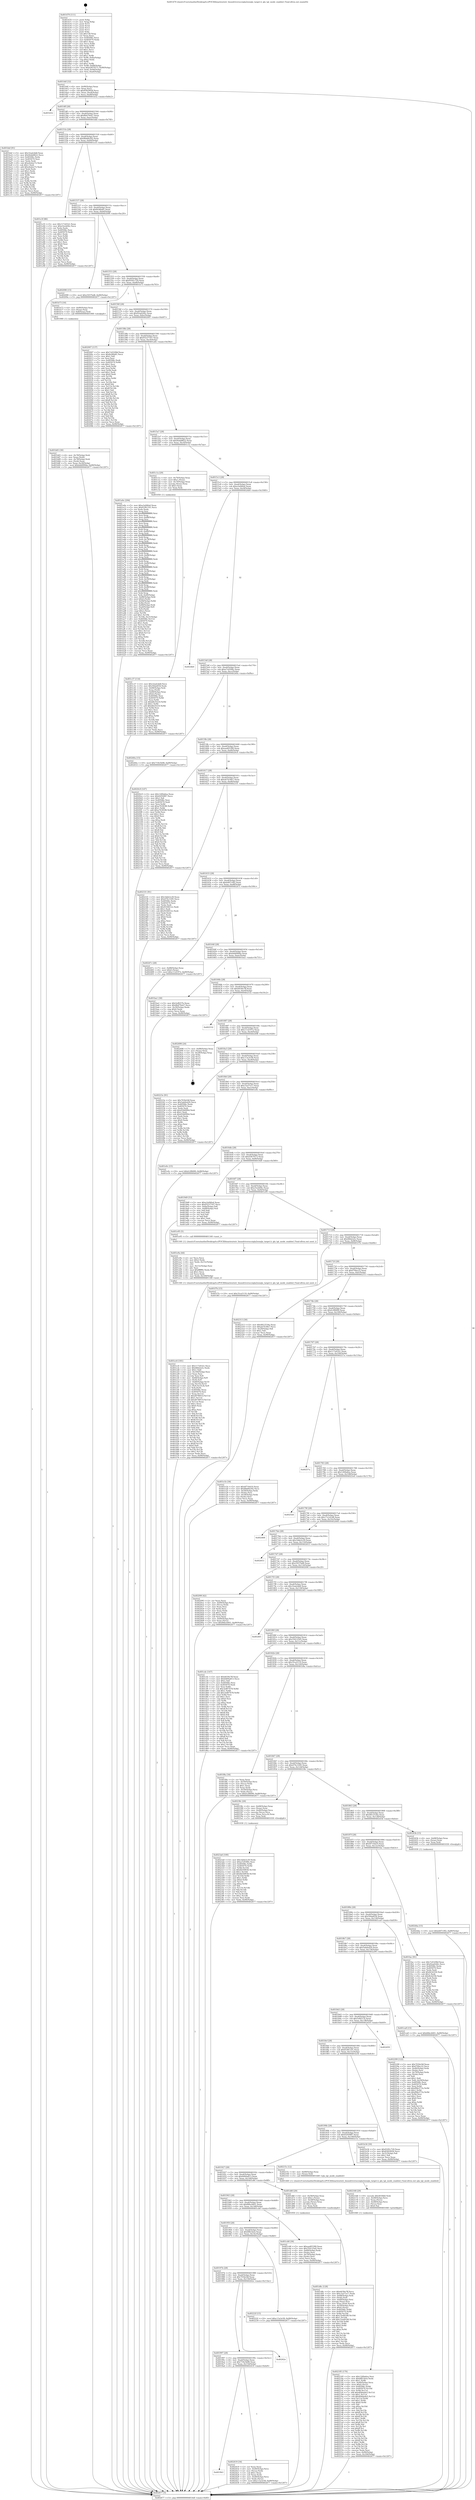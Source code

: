 digraph "0x401470" {
  label = "0x401470 (/mnt/c/Users/mathe/Desktop/tcc/POCII/binaries/extr_linuxdriversscsiqla2xxxqla_target.h_qla_tgt_mode_enabled_Final-ollvm.out::main(0))"
  labelloc = "t"
  node[shape=record]

  Entry [label="",width=0.3,height=0.3,shape=circle,fillcolor=black,style=filled]
  "0x4014df" [label="{
     0x4014df [32]\l
     | [instrs]\l
     &nbsp;&nbsp;0x4014df \<+6\>: mov -0x90(%rbp),%eax\l
     &nbsp;&nbsp;0x4014e5 \<+2\>: mov %eax,%ecx\l
     &nbsp;&nbsp;0x4014e7 \<+6\>: sub $0x85829f28,%ecx\l
     &nbsp;&nbsp;0x4014ed \<+6\>: mov %eax,-0xa4(%rbp)\l
     &nbsp;&nbsp;0x4014f3 \<+6\>: mov %ecx,-0xa8(%rbp)\l
     &nbsp;&nbsp;0x4014f9 \<+6\>: je 0000000000401b52 \<main+0x6e2\>\l
  }"]
  "0x401b52" [label="{
     0x401b52\l
  }", style=dashed]
  "0x4014ff" [label="{
     0x4014ff [28]\l
     | [instrs]\l
     &nbsp;&nbsp;0x4014ff \<+5\>: jmp 0000000000401504 \<main+0x94\>\l
     &nbsp;&nbsp;0x401504 \<+6\>: mov -0xa4(%rbp),%eax\l
     &nbsp;&nbsp;0x40150a \<+5\>: sub $0x8b470eb7,%eax\l
     &nbsp;&nbsp;0x40150f \<+6\>: mov %eax,-0xac(%rbp)\l
     &nbsp;&nbsp;0x401515 \<+6\>: je 0000000000401bbf \<main+0x74f\>\l
  }"]
  Exit [label="",width=0.3,height=0.3,shape=circle,fillcolor=black,style=filled,peripheries=2]
  "0x401bbf" [label="{
     0x401bbf [91]\l
     | [instrs]\l
     &nbsp;&nbsp;0x401bbf \<+5\>: mov $0x32adcbb8,%eax\l
     &nbsp;&nbsp;0x401bc4 \<+5\>: mov $0x9ebb8622,%ecx\l
     &nbsp;&nbsp;0x401bc9 \<+7\>: mov 0x40506c,%edx\l
     &nbsp;&nbsp;0x401bd0 \<+7\>: mov 0x405070,%esi\l
     &nbsp;&nbsp;0x401bd7 \<+2\>: mov %edx,%edi\l
     &nbsp;&nbsp;0x401bd9 \<+6\>: sub $0xefedee72,%edi\l
     &nbsp;&nbsp;0x401bdf \<+3\>: sub $0x1,%edi\l
     &nbsp;&nbsp;0x401be2 \<+6\>: add $0xefedee72,%edi\l
     &nbsp;&nbsp;0x401be8 \<+3\>: imul %edi,%edx\l
     &nbsp;&nbsp;0x401beb \<+3\>: and $0x1,%edx\l
     &nbsp;&nbsp;0x401bee \<+3\>: cmp $0x0,%edx\l
     &nbsp;&nbsp;0x401bf1 \<+4\>: sete %r8b\l
     &nbsp;&nbsp;0x401bf5 \<+3\>: cmp $0xa,%esi\l
     &nbsp;&nbsp;0x401bf8 \<+4\>: setl %r9b\l
     &nbsp;&nbsp;0x401bfc \<+3\>: mov %r8b,%r10b\l
     &nbsp;&nbsp;0x401bff \<+3\>: and %r9b,%r10b\l
     &nbsp;&nbsp;0x401c02 \<+3\>: xor %r9b,%r8b\l
     &nbsp;&nbsp;0x401c05 \<+3\>: or %r8b,%r10b\l
     &nbsp;&nbsp;0x401c08 \<+4\>: test $0x1,%r10b\l
     &nbsp;&nbsp;0x401c0c \<+3\>: cmovne %ecx,%eax\l
     &nbsp;&nbsp;0x401c0f \<+6\>: mov %eax,-0x90(%rbp)\l
     &nbsp;&nbsp;0x401c15 \<+5\>: jmp 0000000000402677 \<main+0x1207\>\l
  }"]
  "0x40151b" [label="{
     0x40151b [28]\l
     | [instrs]\l
     &nbsp;&nbsp;0x40151b \<+5\>: jmp 0000000000401520 \<main+0xb0\>\l
     &nbsp;&nbsp;0x401520 \<+6\>: mov -0xa4(%rbp),%eax\l
     &nbsp;&nbsp;0x401526 \<+5\>: sub $0x8bb6b292,%eax\l
     &nbsp;&nbsp;0x40152b \<+6\>: mov %eax,-0xb0(%rbp)\l
     &nbsp;&nbsp;0x401531 \<+6\>: je 0000000000401e3f \<main+0x9cf\>\l
  }"]
  "0x40244a" [label="{
     0x40244a [15]\l
     | [instrs]\l
     &nbsp;&nbsp;0x40244a \<+10\>: movl $0xb407c9f2,-0x90(%rbp)\l
     &nbsp;&nbsp;0x402454 \<+5\>: jmp 0000000000402677 \<main+0x1207\>\l
  }"]
  "0x401e3f" [label="{
     0x401e3f [86]\l
     | [instrs]\l
     &nbsp;&nbsp;0x401e3f \<+5\>: mov $0x117e61b1,%eax\l
     &nbsp;&nbsp;0x401e44 \<+5\>: mov $0xe5eeb04c,%ecx\l
     &nbsp;&nbsp;0x401e49 \<+2\>: xor %edx,%edx\l
     &nbsp;&nbsp;0x401e4b \<+7\>: mov 0x40506c,%esi\l
     &nbsp;&nbsp;0x401e52 \<+7\>: mov 0x405070,%edi\l
     &nbsp;&nbsp;0x401e59 \<+3\>: sub $0x1,%edx\l
     &nbsp;&nbsp;0x401e5c \<+3\>: mov %esi,%r8d\l
     &nbsp;&nbsp;0x401e5f \<+3\>: add %edx,%r8d\l
     &nbsp;&nbsp;0x401e62 \<+4\>: imul %r8d,%esi\l
     &nbsp;&nbsp;0x401e66 \<+3\>: and $0x1,%esi\l
     &nbsp;&nbsp;0x401e69 \<+3\>: cmp $0x0,%esi\l
     &nbsp;&nbsp;0x401e6c \<+4\>: sete %r9b\l
     &nbsp;&nbsp;0x401e70 \<+3\>: cmp $0xa,%edi\l
     &nbsp;&nbsp;0x401e73 \<+4\>: setl %r10b\l
     &nbsp;&nbsp;0x401e77 \<+3\>: mov %r9b,%r11b\l
     &nbsp;&nbsp;0x401e7a \<+3\>: and %r10b,%r11b\l
     &nbsp;&nbsp;0x401e7d \<+3\>: xor %r10b,%r9b\l
     &nbsp;&nbsp;0x401e80 \<+3\>: or %r9b,%r11b\l
     &nbsp;&nbsp;0x401e83 \<+4\>: test $0x1,%r11b\l
     &nbsp;&nbsp;0x401e87 \<+3\>: cmovne %ecx,%eax\l
     &nbsp;&nbsp;0x401e8a \<+6\>: mov %eax,-0x90(%rbp)\l
     &nbsp;&nbsp;0x401e90 \<+5\>: jmp 0000000000402677 \<main+0x1207\>\l
  }"]
  "0x401537" [label="{
     0x401537 [28]\l
     | [instrs]\l
     &nbsp;&nbsp;0x401537 \<+5\>: jmp 000000000040153c \<main+0xcc\>\l
     &nbsp;&nbsp;0x40153c \<+6\>: mov -0xa4(%rbp),%eax\l
     &nbsp;&nbsp;0x401542 \<+5\>: sub $0x8cf4fa81,%eax\l
     &nbsp;&nbsp;0x401547 \<+6\>: mov %eax,-0xb4(%rbp)\l
     &nbsp;&nbsp;0x40154d \<+6\>: je 0000000000402090 \<main+0xc20\>\l
  }"]
  "0x4019b3" [label="{
     0x4019b3\l
  }", style=dashed]
  "0x402090" [label="{
     0x402090 [15]\l
     | [instrs]\l
     &nbsp;&nbsp;0x402090 \<+10\>: movl $0x25f37bd8,-0x90(%rbp)\l
     &nbsp;&nbsp;0x40209a \<+5\>: jmp 0000000000402677 \<main+0x1207\>\l
  }"]
  "0x401553" [label="{
     0x401553 [28]\l
     | [instrs]\l
     &nbsp;&nbsp;0x401553 \<+5\>: jmp 0000000000401558 \<main+0xe8\>\l
     &nbsp;&nbsp;0x401558 \<+6\>: mov -0xa4(%rbp),%eax\l
     &nbsp;&nbsp;0x40155e \<+5\>: sub $0x9185c729,%eax\l
     &nbsp;&nbsp;0x401563 \<+6\>: mov %eax,-0xb8(%rbp)\l
     &nbsp;&nbsp;0x401569 \<+6\>: je 0000000000401b73 \<main+0x703\>\l
  }"]
  "0x402419" [label="{
     0x402419 [34]\l
     | [instrs]\l
     &nbsp;&nbsp;0x402419 \<+2\>: xor %eax,%eax\l
     &nbsp;&nbsp;0x40241b \<+4\>: mov -0x40(%rbp),%rcx\l
     &nbsp;&nbsp;0x40241f \<+2\>: mov (%rcx),%edx\l
     &nbsp;&nbsp;0x402421 \<+3\>: sub $0x1,%eax\l
     &nbsp;&nbsp;0x402424 \<+2\>: sub %eax,%edx\l
     &nbsp;&nbsp;0x402426 \<+4\>: mov -0x40(%rbp),%rcx\l
     &nbsp;&nbsp;0x40242a \<+2\>: mov %edx,(%rcx)\l
     &nbsp;&nbsp;0x40242c \<+10\>: movl $0xc13a3e58,-0x90(%rbp)\l
     &nbsp;&nbsp;0x402436 \<+5\>: jmp 0000000000402677 \<main+0x1207\>\l
  }"]
  "0x401b73" [label="{
     0x401b73 [16]\l
     | [instrs]\l
     &nbsp;&nbsp;0x401b73 \<+4\>: mov -0x80(%rbp),%rax\l
     &nbsp;&nbsp;0x401b77 \<+3\>: mov (%rax),%rax\l
     &nbsp;&nbsp;0x401b7a \<+4\>: mov 0x8(%rax),%rdi\l
     &nbsp;&nbsp;0x401b7e \<+5\>: call 0000000000401060 \<atoi@plt\>\l
     | [calls]\l
     &nbsp;&nbsp;0x401060 \{1\} (unknown)\l
  }"]
  "0x40156f" [label="{
     0x40156f [28]\l
     | [instrs]\l
     &nbsp;&nbsp;0x40156f \<+5\>: jmp 0000000000401574 \<main+0x104\>\l
     &nbsp;&nbsp;0x401574 \<+6\>: mov -0xa4(%rbp),%eax\l
     &nbsp;&nbsp;0x40157a \<+5\>: sub $0x92ad244c,%eax\l
     &nbsp;&nbsp;0x40157f \<+6\>: mov %eax,-0xbc(%rbp)\l
     &nbsp;&nbsp;0x401585 \<+6\>: je 0000000000402007 \<main+0xb97\>\l
  }"]
  "0x401997" [label="{
     0x401997 [28]\l
     | [instrs]\l
     &nbsp;&nbsp;0x401997 \<+5\>: jmp 000000000040199c \<main+0x52c\>\l
     &nbsp;&nbsp;0x40199c \<+6\>: mov -0xa4(%rbp),%eax\l
     &nbsp;&nbsp;0x4019a2 \<+5\>: sub $0x719e5b96,%eax\l
     &nbsp;&nbsp;0x4019a7 \<+6\>: mov %eax,-0x154(%rbp)\l
     &nbsp;&nbsp;0x4019ad \<+6\>: je 0000000000402419 \<main+0xfa9\>\l
  }"]
  "0x402007" [label="{
     0x402007 [137]\l
     | [instrs]\l
     &nbsp;&nbsp;0x402007 \<+5\>: mov $0x7c6329bf,%eax\l
     &nbsp;&nbsp;0x40200c \<+5\>: mov $0x8cf4fa81,%ecx\l
     &nbsp;&nbsp;0x402011 \<+2\>: mov $0x1,%dl\l
     &nbsp;&nbsp;0x402013 \<+2\>: xor %esi,%esi\l
     &nbsp;&nbsp;0x402015 \<+7\>: mov 0x40506c,%edi\l
     &nbsp;&nbsp;0x40201c \<+8\>: mov 0x405070,%r8d\l
     &nbsp;&nbsp;0x402024 \<+3\>: sub $0x1,%esi\l
     &nbsp;&nbsp;0x402027 \<+3\>: mov %edi,%r9d\l
     &nbsp;&nbsp;0x40202a \<+3\>: add %esi,%r9d\l
     &nbsp;&nbsp;0x40202d \<+4\>: imul %r9d,%edi\l
     &nbsp;&nbsp;0x402031 \<+3\>: and $0x1,%edi\l
     &nbsp;&nbsp;0x402034 \<+3\>: cmp $0x0,%edi\l
     &nbsp;&nbsp;0x402037 \<+4\>: sete %r10b\l
     &nbsp;&nbsp;0x40203b \<+4\>: cmp $0xa,%r8d\l
     &nbsp;&nbsp;0x40203f \<+4\>: setl %r11b\l
     &nbsp;&nbsp;0x402043 \<+3\>: mov %r10b,%bl\l
     &nbsp;&nbsp;0x402046 \<+3\>: xor $0xff,%bl\l
     &nbsp;&nbsp;0x402049 \<+3\>: mov %r11b,%r14b\l
     &nbsp;&nbsp;0x40204c \<+4\>: xor $0xff,%r14b\l
     &nbsp;&nbsp;0x402050 \<+3\>: xor $0x1,%dl\l
     &nbsp;&nbsp;0x402053 \<+3\>: mov %bl,%r15b\l
     &nbsp;&nbsp;0x402056 \<+4\>: and $0xff,%r15b\l
     &nbsp;&nbsp;0x40205a \<+3\>: and %dl,%r10b\l
     &nbsp;&nbsp;0x40205d \<+3\>: mov %r14b,%r12b\l
     &nbsp;&nbsp;0x402060 \<+4\>: and $0xff,%r12b\l
     &nbsp;&nbsp;0x402064 \<+3\>: and %dl,%r11b\l
     &nbsp;&nbsp;0x402067 \<+3\>: or %r10b,%r15b\l
     &nbsp;&nbsp;0x40206a \<+3\>: or %r11b,%r12b\l
     &nbsp;&nbsp;0x40206d \<+3\>: xor %r12b,%r15b\l
     &nbsp;&nbsp;0x402070 \<+3\>: or %r14b,%bl\l
     &nbsp;&nbsp;0x402073 \<+3\>: xor $0xff,%bl\l
     &nbsp;&nbsp;0x402076 \<+3\>: or $0x1,%dl\l
     &nbsp;&nbsp;0x402079 \<+2\>: and %dl,%bl\l
     &nbsp;&nbsp;0x40207b \<+3\>: or %bl,%r15b\l
     &nbsp;&nbsp;0x40207e \<+4\>: test $0x1,%r15b\l
     &nbsp;&nbsp;0x402082 \<+3\>: cmovne %ecx,%eax\l
     &nbsp;&nbsp;0x402085 \<+6\>: mov %eax,-0x90(%rbp)\l
     &nbsp;&nbsp;0x40208b \<+5\>: jmp 0000000000402677 \<main+0x1207\>\l
  }"]
  "0x40158b" [label="{
     0x40158b [28]\l
     | [instrs]\l
     &nbsp;&nbsp;0x40158b \<+5\>: jmp 0000000000401590 \<main+0x120\>\l
     &nbsp;&nbsp;0x401590 \<+6\>: mov -0xa4(%rbp),%eax\l
     &nbsp;&nbsp;0x401596 \<+5\>: sub $0x93237167,%eax\l
     &nbsp;&nbsp;0x40159b \<+6\>: mov %eax,-0xc0(%rbp)\l
     &nbsp;&nbsp;0x4015a1 \<+6\>: je 0000000000401a0e \<main+0x59e\>\l
  }"]
  "0x40262e" [label="{
     0x40262e\l
  }", style=dashed]
  "0x401a0e" [label="{
     0x401a0e [294]\l
     | [instrs]\l
     &nbsp;&nbsp;0x401a0e \<+5\>: mov $0xa3a94fa4,%eax\l
     &nbsp;&nbsp;0x401a13 \<+5\>: mov $0x61f81101,%ecx\l
     &nbsp;&nbsp;0x401a18 \<+2\>: xor %edx,%edx\l
     &nbsp;&nbsp;0x401a1a \<+3\>: mov %rsp,%rsi\l
     &nbsp;&nbsp;0x401a1d \<+4\>: add $0xfffffffffffffff0,%rsi\l
     &nbsp;&nbsp;0x401a21 \<+3\>: mov %rsi,%rsp\l
     &nbsp;&nbsp;0x401a24 \<+7\>: mov %rsi,-0x88(%rbp)\l
     &nbsp;&nbsp;0x401a2b \<+3\>: mov %rsp,%rsi\l
     &nbsp;&nbsp;0x401a2e \<+4\>: add $0xfffffffffffffff0,%rsi\l
     &nbsp;&nbsp;0x401a32 \<+3\>: mov %rsi,%rsp\l
     &nbsp;&nbsp;0x401a35 \<+3\>: mov %rsp,%rdi\l
     &nbsp;&nbsp;0x401a38 \<+4\>: add $0xfffffffffffffff0,%rdi\l
     &nbsp;&nbsp;0x401a3c \<+3\>: mov %rdi,%rsp\l
     &nbsp;&nbsp;0x401a3f \<+4\>: mov %rdi,-0x80(%rbp)\l
     &nbsp;&nbsp;0x401a43 \<+3\>: mov %rsp,%rdi\l
     &nbsp;&nbsp;0x401a46 \<+4\>: add $0xfffffffffffffff0,%rdi\l
     &nbsp;&nbsp;0x401a4a \<+3\>: mov %rdi,%rsp\l
     &nbsp;&nbsp;0x401a4d \<+4\>: mov %rdi,-0x78(%rbp)\l
     &nbsp;&nbsp;0x401a51 \<+3\>: mov %rsp,%rdi\l
     &nbsp;&nbsp;0x401a54 \<+4\>: add $0xfffffffffffffff0,%rdi\l
     &nbsp;&nbsp;0x401a58 \<+3\>: mov %rdi,%rsp\l
     &nbsp;&nbsp;0x401a5b \<+4\>: mov %rdi,-0x70(%rbp)\l
     &nbsp;&nbsp;0x401a5f \<+3\>: mov %rsp,%rdi\l
     &nbsp;&nbsp;0x401a62 \<+4\>: add $0xfffffffffffffff0,%rdi\l
     &nbsp;&nbsp;0x401a66 \<+3\>: mov %rdi,%rsp\l
     &nbsp;&nbsp;0x401a69 \<+4\>: mov %rdi,-0x68(%rbp)\l
     &nbsp;&nbsp;0x401a6d \<+3\>: mov %rsp,%rdi\l
     &nbsp;&nbsp;0x401a70 \<+4\>: add $0xfffffffffffffff0,%rdi\l
     &nbsp;&nbsp;0x401a74 \<+3\>: mov %rdi,%rsp\l
     &nbsp;&nbsp;0x401a77 \<+4\>: mov %rdi,-0x60(%rbp)\l
     &nbsp;&nbsp;0x401a7b \<+3\>: mov %rsp,%rdi\l
     &nbsp;&nbsp;0x401a7e \<+4\>: add $0xfffffffffffffff0,%rdi\l
     &nbsp;&nbsp;0x401a82 \<+3\>: mov %rdi,%rsp\l
     &nbsp;&nbsp;0x401a85 \<+4\>: mov %rdi,-0x58(%rbp)\l
     &nbsp;&nbsp;0x401a89 \<+3\>: mov %rsp,%rdi\l
     &nbsp;&nbsp;0x401a8c \<+4\>: add $0xfffffffffffffff0,%rdi\l
     &nbsp;&nbsp;0x401a90 \<+3\>: mov %rdi,%rsp\l
     &nbsp;&nbsp;0x401a93 \<+4\>: mov %rdi,-0x50(%rbp)\l
     &nbsp;&nbsp;0x401a97 \<+3\>: mov %rsp,%rdi\l
     &nbsp;&nbsp;0x401a9a \<+4\>: add $0xfffffffffffffff0,%rdi\l
     &nbsp;&nbsp;0x401a9e \<+3\>: mov %rdi,%rsp\l
     &nbsp;&nbsp;0x401aa1 \<+4\>: mov %rdi,-0x48(%rbp)\l
     &nbsp;&nbsp;0x401aa5 \<+3\>: mov %rsp,%rdi\l
     &nbsp;&nbsp;0x401aa8 \<+4\>: add $0xfffffffffffffff0,%rdi\l
     &nbsp;&nbsp;0x401aac \<+3\>: mov %rdi,%rsp\l
     &nbsp;&nbsp;0x401aaf \<+4\>: mov %rdi,-0x40(%rbp)\l
     &nbsp;&nbsp;0x401ab3 \<+7\>: mov -0x88(%rbp),%rdi\l
     &nbsp;&nbsp;0x401aba \<+6\>: movl $0x0,(%rdi)\l
     &nbsp;&nbsp;0x401ac0 \<+7\>: mov -0x94(%rbp),%r8d\l
     &nbsp;&nbsp;0x401ac7 \<+3\>: mov %r8d,(%rsi)\l
     &nbsp;&nbsp;0x401aca \<+4\>: mov -0x80(%rbp),%rdi\l
     &nbsp;&nbsp;0x401ace \<+7\>: mov -0xa0(%rbp),%r9\l
     &nbsp;&nbsp;0x401ad5 \<+3\>: mov %r9,(%rdi)\l
     &nbsp;&nbsp;0x401ad8 \<+3\>: cmpl $0x2,(%rsi)\l
     &nbsp;&nbsp;0x401adb \<+4\>: setne %r10b\l
     &nbsp;&nbsp;0x401adf \<+4\>: and $0x1,%r10b\l
     &nbsp;&nbsp;0x401ae3 \<+4\>: mov %r10b,-0x31(%rbp)\l
     &nbsp;&nbsp;0x401ae7 \<+8\>: mov 0x40506c,%r11d\l
     &nbsp;&nbsp;0x401aef \<+7\>: mov 0x405070,%ebx\l
     &nbsp;&nbsp;0x401af6 \<+3\>: sub $0x1,%edx\l
     &nbsp;&nbsp;0x401af9 \<+3\>: mov %r11d,%r14d\l
     &nbsp;&nbsp;0x401afc \<+3\>: add %edx,%r14d\l
     &nbsp;&nbsp;0x401aff \<+4\>: imul %r14d,%r11d\l
     &nbsp;&nbsp;0x401b03 \<+4\>: and $0x1,%r11d\l
     &nbsp;&nbsp;0x401b07 \<+4\>: cmp $0x0,%r11d\l
     &nbsp;&nbsp;0x401b0b \<+4\>: sete %r10b\l
     &nbsp;&nbsp;0x401b0f \<+3\>: cmp $0xa,%ebx\l
     &nbsp;&nbsp;0x401b12 \<+4\>: setl %r15b\l
     &nbsp;&nbsp;0x401b16 \<+3\>: mov %r10b,%r12b\l
     &nbsp;&nbsp;0x401b19 \<+3\>: and %r15b,%r12b\l
     &nbsp;&nbsp;0x401b1c \<+3\>: xor %r15b,%r10b\l
     &nbsp;&nbsp;0x401b1f \<+3\>: or %r10b,%r12b\l
     &nbsp;&nbsp;0x401b22 \<+4\>: test $0x1,%r12b\l
     &nbsp;&nbsp;0x401b26 \<+3\>: cmovne %ecx,%eax\l
     &nbsp;&nbsp;0x401b29 \<+6\>: mov %eax,-0x90(%rbp)\l
     &nbsp;&nbsp;0x401b2f \<+5\>: jmp 0000000000402677 \<main+0x1207\>\l
  }"]
  "0x4015a7" [label="{
     0x4015a7 [28]\l
     | [instrs]\l
     &nbsp;&nbsp;0x4015a7 \<+5\>: jmp 00000000004015ac \<main+0x13c\>\l
     &nbsp;&nbsp;0x4015ac \<+6\>: mov -0xa4(%rbp),%eax\l
     &nbsp;&nbsp;0x4015b2 \<+5\>: sub $0x9ebb8622,%eax\l
     &nbsp;&nbsp;0x4015b7 \<+6\>: mov %eax,-0xc4(%rbp)\l
     &nbsp;&nbsp;0x4015bd \<+6\>: je 0000000000401c1a \<main+0x7aa\>\l
  }"]
  "0x4023a6" [label="{
     0x4023a6 [100]\l
     | [instrs]\l
     &nbsp;&nbsp;0x4023a6 \<+5\>: mov $0x1bbb3c29,%edx\l
     &nbsp;&nbsp;0x4023ab \<+5\>: mov $0xa7e9306c,%esi\l
     &nbsp;&nbsp;0x4023b0 \<+8\>: mov 0x40506c,%r8d\l
     &nbsp;&nbsp;0x4023b8 \<+8\>: mov 0x405070,%r9d\l
     &nbsp;&nbsp;0x4023c0 \<+3\>: mov %r8d,%r10d\l
     &nbsp;&nbsp;0x4023c3 \<+7\>: sub $0x6b50f936,%r10d\l
     &nbsp;&nbsp;0x4023ca \<+4\>: sub $0x1,%r10d\l
     &nbsp;&nbsp;0x4023ce \<+7\>: add $0x6b50f936,%r10d\l
     &nbsp;&nbsp;0x4023d5 \<+4\>: imul %r10d,%r8d\l
     &nbsp;&nbsp;0x4023d9 \<+4\>: and $0x1,%r8d\l
     &nbsp;&nbsp;0x4023dd \<+4\>: cmp $0x0,%r8d\l
     &nbsp;&nbsp;0x4023e1 \<+4\>: sete %r11b\l
     &nbsp;&nbsp;0x4023e5 \<+4\>: cmp $0xa,%r9d\l
     &nbsp;&nbsp;0x4023e9 \<+3\>: setl %bl\l
     &nbsp;&nbsp;0x4023ec \<+3\>: mov %r11b,%r14b\l
     &nbsp;&nbsp;0x4023ef \<+3\>: and %bl,%r14b\l
     &nbsp;&nbsp;0x4023f2 \<+3\>: xor %bl,%r11b\l
     &nbsp;&nbsp;0x4023f5 \<+3\>: or %r11b,%r14b\l
     &nbsp;&nbsp;0x4023f8 \<+4\>: test $0x1,%r14b\l
     &nbsp;&nbsp;0x4023fc \<+3\>: cmovne %esi,%edx\l
     &nbsp;&nbsp;0x4023ff \<+6\>: mov %edx,-0x90(%rbp)\l
     &nbsp;&nbsp;0x402405 \<+5\>: jmp 0000000000402677 \<main+0x1207\>\l
  }"]
  "0x401c1a" [label="{
     0x401c1a [29]\l
     | [instrs]\l
     &nbsp;&nbsp;0x401c1a \<+4\>: mov -0x70(%rbp),%rax\l
     &nbsp;&nbsp;0x401c1e \<+6\>: movl $0x1,(%rax)\l
     &nbsp;&nbsp;0x401c24 \<+4\>: mov -0x70(%rbp),%rax\l
     &nbsp;&nbsp;0x401c28 \<+3\>: movslq (%rax),%rax\l
     &nbsp;&nbsp;0x401c2b \<+4\>: shl $0x3,%rax\l
     &nbsp;&nbsp;0x401c2f \<+3\>: mov %rax,%rdi\l
     &nbsp;&nbsp;0x401c32 \<+5\>: call 0000000000401050 \<malloc@plt\>\l
     | [calls]\l
     &nbsp;&nbsp;0x401050 \{1\} (unknown)\l
  }"]
  "0x4015c3" [label="{
     0x4015c3 [28]\l
     | [instrs]\l
     &nbsp;&nbsp;0x4015c3 \<+5\>: jmp 00000000004015c8 \<main+0x158\>\l
     &nbsp;&nbsp;0x4015c8 \<+6\>: mov -0xa4(%rbp),%eax\l
     &nbsp;&nbsp;0x4015ce \<+5\>: sub $0xa3a94fa4,%eax\l
     &nbsp;&nbsp;0x4015d3 \<+6\>: mov %eax,-0xc8(%rbp)\l
     &nbsp;&nbsp;0x4015d9 \<+6\>: je 00000000004024b0 \<main+0x1040\>\l
  }"]
  "0x40197b" [label="{
     0x40197b [28]\l
     | [instrs]\l
     &nbsp;&nbsp;0x40197b \<+5\>: jmp 0000000000401980 \<main+0x510\>\l
     &nbsp;&nbsp;0x401980 \<+6\>: mov -0xa4(%rbp),%eax\l
     &nbsp;&nbsp;0x401986 \<+5\>: sub $0x703fa54f,%eax\l
     &nbsp;&nbsp;0x40198b \<+6\>: mov %eax,-0x150(%rbp)\l
     &nbsp;&nbsp;0x401991 \<+6\>: je 000000000040262e \<main+0x11be\>\l
  }"]
  "0x4024b0" [label="{
     0x4024b0\l
  }", style=dashed]
  "0x4015df" [label="{
     0x4015df [28]\l
     | [instrs]\l
     &nbsp;&nbsp;0x4015df \<+5\>: jmp 00000000004015e4 \<main+0x174\>\l
     &nbsp;&nbsp;0x4015e4 \<+6\>: mov -0xa4(%rbp),%eax\l
     &nbsp;&nbsp;0x4015ea \<+5\>: sub $0xa7e9306c,%eax\l
     &nbsp;&nbsp;0x4015ef \<+6\>: mov %eax,-0xcc(%rbp)\l
     &nbsp;&nbsp;0x4015f5 \<+6\>: je 000000000040240a \<main+0xf9a\>\l
  }"]
  "0x40222f" [label="{
     0x40222f [15]\l
     | [instrs]\l
     &nbsp;&nbsp;0x40222f \<+10\>: movl $0xc13a3e58,-0x90(%rbp)\l
     &nbsp;&nbsp;0x402239 \<+5\>: jmp 0000000000402677 \<main+0x1207\>\l
  }"]
  "0x40240a" [label="{
     0x40240a [15]\l
     | [instrs]\l
     &nbsp;&nbsp;0x40240a \<+10\>: movl $0x719e5b96,-0x90(%rbp)\l
     &nbsp;&nbsp;0x402414 \<+5\>: jmp 0000000000402677 \<main+0x1207\>\l
  }"]
  "0x4015fb" [label="{
     0x4015fb [28]\l
     | [instrs]\l
     &nbsp;&nbsp;0x4015fb \<+5\>: jmp 0000000000401600 \<main+0x190\>\l
     &nbsp;&nbsp;0x401600 \<+6\>: mov -0xa4(%rbp),%eax\l
     &nbsp;&nbsp;0x401606 \<+5\>: sub $0xaad05399,%eax\l
     &nbsp;&nbsp;0x40160b \<+6\>: mov %eax,-0xd0(%rbp)\l
     &nbsp;&nbsp;0x401611 \<+6\>: je 00000000004020c9 \<main+0xc59\>\l
  }"]
  "0x402185" [label="{
     0x402185 [170]\l
     | [instrs]\l
     &nbsp;&nbsp;0x402185 \<+5\>: mov $0x1269a6ea,%esi\l
     &nbsp;&nbsp;0x40218a \<+5\>: mov $0x6ff23dcb,%edx\l
     &nbsp;&nbsp;0x40218f \<+3\>: mov $0x1,%r8b\l
     &nbsp;&nbsp;0x402192 \<+4\>: mov -0x40(%rbp),%rcx\l
     &nbsp;&nbsp;0x402196 \<+6\>: movl $0x0,(%rcx)\l
     &nbsp;&nbsp;0x40219c \<+8\>: mov 0x40506c,%r9d\l
     &nbsp;&nbsp;0x4021a4 \<+8\>: mov 0x405070,%r10d\l
     &nbsp;&nbsp;0x4021ac \<+3\>: mov %r9d,%r11d\l
     &nbsp;&nbsp;0x4021af \<+7\>: add $0x404da9e5,%r11d\l
     &nbsp;&nbsp;0x4021b6 \<+4\>: sub $0x1,%r11d\l
     &nbsp;&nbsp;0x4021ba \<+7\>: sub $0x404da9e5,%r11d\l
     &nbsp;&nbsp;0x4021c1 \<+4\>: imul %r11d,%r9d\l
     &nbsp;&nbsp;0x4021c5 \<+4\>: and $0x1,%r9d\l
     &nbsp;&nbsp;0x4021c9 \<+4\>: cmp $0x0,%r9d\l
     &nbsp;&nbsp;0x4021cd \<+3\>: sete %bl\l
     &nbsp;&nbsp;0x4021d0 \<+4\>: cmp $0xa,%r10d\l
     &nbsp;&nbsp;0x4021d4 \<+4\>: setl %r14b\l
     &nbsp;&nbsp;0x4021d8 \<+3\>: mov %bl,%r15b\l
     &nbsp;&nbsp;0x4021db \<+4\>: xor $0xff,%r15b\l
     &nbsp;&nbsp;0x4021df \<+3\>: mov %r14b,%r12b\l
     &nbsp;&nbsp;0x4021e2 \<+4\>: xor $0xff,%r12b\l
     &nbsp;&nbsp;0x4021e6 \<+4\>: xor $0x1,%r8b\l
     &nbsp;&nbsp;0x4021ea \<+3\>: mov %r15b,%r13b\l
     &nbsp;&nbsp;0x4021ed \<+4\>: and $0xff,%r13b\l
     &nbsp;&nbsp;0x4021f1 \<+3\>: and %r8b,%bl\l
     &nbsp;&nbsp;0x4021f4 \<+3\>: mov %r12b,%cl\l
     &nbsp;&nbsp;0x4021f7 \<+3\>: and $0xff,%cl\l
     &nbsp;&nbsp;0x4021fa \<+3\>: and %r8b,%r14b\l
     &nbsp;&nbsp;0x4021fd \<+3\>: or %bl,%r13b\l
     &nbsp;&nbsp;0x402200 \<+3\>: or %r14b,%cl\l
     &nbsp;&nbsp;0x402203 \<+3\>: xor %cl,%r13b\l
     &nbsp;&nbsp;0x402206 \<+3\>: or %r12b,%r15b\l
     &nbsp;&nbsp;0x402209 \<+4\>: xor $0xff,%r15b\l
     &nbsp;&nbsp;0x40220d \<+4\>: or $0x1,%r8b\l
     &nbsp;&nbsp;0x402211 \<+3\>: and %r8b,%r15b\l
     &nbsp;&nbsp;0x402214 \<+3\>: or %r15b,%r13b\l
     &nbsp;&nbsp;0x402217 \<+4\>: test $0x1,%r13b\l
     &nbsp;&nbsp;0x40221b \<+3\>: cmovne %edx,%esi\l
     &nbsp;&nbsp;0x40221e \<+6\>: mov %esi,-0x90(%rbp)\l
     &nbsp;&nbsp;0x402224 \<+6\>: mov %eax,-0x164(%rbp)\l
     &nbsp;&nbsp;0x40222a \<+5\>: jmp 0000000000402677 \<main+0x1207\>\l
  }"]
  "0x4020c9" [label="{
     0x4020c9 [147]\l
     | [instrs]\l
     &nbsp;&nbsp;0x4020c9 \<+5\>: mov $0x1269a6ea,%eax\l
     &nbsp;&nbsp;0x4020ce \<+5\>: mov $0x62f50f87,%ecx\l
     &nbsp;&nbsp;0x4020d3 \<+2\>: mov $0x1,%dl\l
     &nbsp;&nbsp;0x4020d5 \<+7\>: mov 0x40506c,%esi\l
     &nbsp;&nbsp;0x4020dc \<+7\>: mov 0x405070,%edi\l
     &nbsp;&nbsp;0x4020e3 \<+3\>: mov %esi,%r8d\l
     &nbsp;&nbsp;0x4020e6 \<+7\>: sub $0xa76383f6,%r8d\l
     &nbsp;&nbsp;0x4020ed \<+4\>: sub $0x1,%r8d\l
     &nbsp;&nbsp;0x4020f1 \<+7\>: add $0xa76383f6,%r8d\l
     &nbsp;&nbsp;0x4020f8 \<+4\>: imul %r8d,%esi\l
     &nbsp;&nbsp;0x4020fc \<+3\>: and $0x1,%esi\l
     &nbsp;&nbsp;0x4020ff \<+3\>: cmp $0x0,%esi\l
     &nbsp;&nbsp;0x402102 \<+4\>: sete %r9b\l
     &nbsp;&nbsp;0x402106 \<+3\>: cmp $0xa,%edi\l
     &nbsp;&nbsp;0x402109 \<+4\>: setl %r10b\l
     &nbsp;&nbsp;0x40210d \<+3\>: mov %r9b,%r11b\l
     &nbsp;&nbsp;0x402110 \<+4\>: xor $0xff,%r11b\l
     &nbsp;&nbsp;0x402114 \<+3\>: mov %r10b,%bl\l
     &nbsp;&nbsp;0x402117 \<+3\>: xor $0xff,%bl\l
     &nbsp;&nbsp;0x40211a \<+3\>: xor $0x0,%dl\l
     &nbsp;&nbsp;0x40211d \<+3\>: mov %r11b,%r14b\l
     &nbsp;&nbsp;0x402120 \<+4\>: and $0x0,%r14b\l
     &nbsp;&nbsp;0x402124 \<+3\>: and %dl,%r9b\l
     &nbsp;&nbsp;0x402127 \<+3\>: mov %bl,%r15b\l
     &nbsp;&nbsp;0x40212a \<+4\>: and $0x0,%r15b\l
     &nbsp;&nbsp;0x40212e \<+3\>: and %dl,%r10b\l
     &nbsp;&nbsp;0x402131 \<+3\>: or %r9b,%r14b\l
     &nbsp;&nbsp;0x402134 \<+3\>: or %r10b,%r15b\l
     &nbsp;&nbsp;0x402137 \<+3\>: xor %r15b,%r14b\l
     &nbsp;&nbsp;0x40213a \<+3\>: or %bl,%r11b\l
     &nbsp;&nbsp;0x40213d \<+4\>: xor $0xff,%r11b\l
     &nbsp;&nbsp;0x402141 \<+3\>: or $0x0,%dl\l
     &nbsp;&nbsp;0x402144 \<+3\>: and %dl,%r11b\l
     &nbsp;&nbsp;0x402147 \<+3\>: or %r11b,%r14b\l
     &nbsp;&nbsp;0x40214a \<+4\>: test $0x1,%r14b\l
     &nbsp;&nbsp;0x40214e \<+3\>: cmovne %ecx,%eax\l
     &nbsp;&nbsp;0x402151 \<+6\>: mov %eax,-0x90(%rbp)\l
     &nbsp;&nbsp;0x402157 \<+5\>: jmp 0000000000402677 \<main+0x1207\>\l
  }"]
  "0x401617" [label="{
     0x401617 [28]\l
     | [instrs]\l
     &nbsp;&nbsp;0x401617 \<+5\>: jmp 000000000040161c \<main+0x1ac\>\l
     &nbsp;&nbsp;0x40161c \<+6\>: mov -0xa4(%rbp),%eax\l
     &nbsp;&nbsp;0x401622 \<+5\>: sub $0xab7b34b7,%eax\l
     &nbsp;&nbsp;0x401627 \<+6\>: mov %eax,-0xd4(%rbp)\l
     &nbsp;&nbsp;0x40162d \<+6\>: je 0000000000402331 \<main+0xec1\>\l
  }"]
  "0x402168" [label="{
     0x402168 [29]\l
     | [instrs]\l
     &nbsp;&nbsp;0x402168 \<+10\>: movabs $0x4030b6,%rdi\l
     &nbsp;&nbsp;0x402172 \<+4\>: mov -0x48(%rbp),%rcx\l
     &nbsp;&nbsp;0x402176 \<+2\>: mov %eax,(%rcx)\l
     &nbsp;&nbsp;0x402178 \<+4\>: mov -0x48(%rbp),%rcx\l
     &nbsp;&nbsp;0x40217c \<+2\>: mov (%rcx),%esi\l
     &nbsp;&nbsp;0x40217e \<+2\>: mov $0x0,%al\l
     &nbsp;&nbsp;0x402180 \<+5\>: call 0000000000401040 \<printf@plt\>\l
     | [calls]\l
     &nbsp;&nbsp;0x401040 \{1\} (unknown)\l
  }"]
  "0x402331" [label="{
     0x402331 [91]\l
     | [instrs]\l
     &nbsp;&nbsp;0x402331 \<+5\>: mov $0x1bbb3c29,%eax\l
     &nbsp;&nbsp;0x402336 \<+5\>: mov $0x470c3185,%ecx\l
     &nbsp;&nbsp;0x40233b \<+7\>: mov 0x40506c,%edx\l
     &nbsp;&nbsp;0x402342 \<+7\>: mov 0x405070,%esi\l
     &nbsp;&nbsp;0x402349 \<+2\>: mov %edx,%edi\l
     &nbsp;&nbsp;0x40234b \<+6\>: add $0x9104012c,%edi\l
     &nbsp;&nbsp;0x402351 \<+3\>: sub $0x1,%edi\l
     &nbsp;&nbsp;0x402354 \<+6\>: sub $0x9104012c,%edi\l
     &nbsp;&nbsp;0x40235a \<+3\>: imul %edi,%edx\l
     &nbsp;&nbsp;0x40235d \<+3\>: and $0x1,%edx\l
     &nbsp;&nbsp;0x402360 \<+3\>: cmp $0x0,%edx\l
     &nbsp;&nbsp;0x402363 \<+4\>: sete %r8b\l
     &nbsp;&nbsp;0x402367 \<+3\>: cmp $0xa,%esi\l
     &nbsp;&nbsp;0x40236a \<+4\>: setl %r9b\l
     &nbsp;&nbsp;0x40236e \<+3\>: mov %r8b,%r10b\l
     &nbsp;&nbsp;0x402371 \<+3\>: and %r9b,%r10b\l
     &nbsp;&nbsp;0x402374 \<+3\>: xor %r9b,%r8b\l
     &nbsp;&nbsp;0x402377 \<+3\>: or %r8b,%r10b\l
     &nbsp;&nbsp;0x40237a \<+4\>: test $0x1,%r10b\l
     &nbsp;&nbsp;0x40237e \<+3\>: cmovne %ecx,%eax\l
     &nbsp;&nbsp;0x402381 \<+6\>: mov %eax,-0x90(%rbp)\l
     &nbsp;&nbsp;0x402387 \<+5\>: jmp 0000000000402677 \<main+0x1207\>\l
  }"]
  "0x401633" [label="{
     0x401633 [28]\l
     | [instrs]\l
     &nbsp;&nbsp;0x401633 \<+5\>: jmp 0000000000401638 \<main+0x1c8\>\l
     &nbsp;&nbsp;0x401638 \<+6\>: mov -0xa4(%rbp),%eax\l
     &nbsp;&nbsp;0x40163e \<+5\>: sub $0xb407c9f2,%eax\l
     &nbsp;&nbsp;0x401643 \<+6\>: mov %eax,-0xd8(%rbp)\l
     &nbsp;&nbsp;0x401649 \<+6\>: je 000000000040247c \<main+0x100c\>\l
  }"]
  "0x401ec6" [label="{
     0x401ec6 [181]\l
     | [instrs]\l
     &nbsp;&nbsp;0x401ec6 \<+5\>: mov $0x117e61b1,%ecx\l
     &nbsp;&nbsp;0x401ecb \<+5\>: mov $0xf46dcb3c,%edx\l
     &nbsp;&nbsp;0x401ed0 \<+3\>: mov $0x1,%dil\l
     &nbsp;&nbsp;0x401ed3 \<+6\>: mov -0x160(%rbp),%esi\l
     &nbsp;&nbsp;0x401ed9 \<+3\>: imul %eax,%esi\l
     &nbsp;&nbsp;0x401edc \<+3\>: movslq %esi,%r8\l
     &nbsp;&nbsp;0x401edf \<+4\>: mov -0x68(%rbp),%r9\l
     &nbsp;&nbsp;0x401ee3 \<+3\>: mov (%r9),%r9\l
     &nbsp;&nbsp;0x401ee6 \<+4\>: mov -0x60(%rbp),%r10\l
     &nbsp;&nbsp;0x401eea \<+3\>: movslq (%r10),%r10\l
     &nbsp;&nbsp;0x401eed \<+4\>: mov (%r9,%r10,8),%r9\l
     &nbsp;&nbsp;0x401ef1 \<+3\>: mov %r8,(%r9)\l
     &nbsp;&nbsp;0x401ef4 \<+7\>: mov 0x40506c,%eax\l
     &nbsp;&nbsp;0x401efb \<+7\>: mov 0x405070,%esi\l
     &nbsp;&nbsp;0x401f02 \<+3\>: mov %eax,%r11d\l
     &nbsp;&nbsp;0x401f05 \<+7\>: sub $0x4978951f,%r11d\l
     &nbsp;&nbsp;0x401f0c \<+4\>: sub $0x1,%r11d\l
     &nbsp;&nbsp;0x401f10 \<+7\>: add $0x4978951f,%r11d\l
     &nbsp;&nbsp;0x401f17 \<+4\>: imul %r11d,%eax\l
     &nbsp;&nbsp;0x401f1b \<+3\>: and $0x1,%eax\l
     &nbsp;&nbsp;0x401f1e \<+3\>: cmp $0x0,%eax\l
     &nbsp;&nbsp;0x401f21 \<+3\>: sete %bl\l
     &nbsp;&nbsp;0x401f24 \<+3\>: cmp $0xa,%esi\l
     &nbsp;&nbsp;0x401f27 \<+4\>: setl %r14b\l
     &nbsp;&nbsp;0x401f2b \<+3\>: mov %bl,%r15b\l
     &nbsp;&nbsp;0x401f2e \<+4\>: xor $0xff,%r15b\l
     &nbsp;&nbsp;0x401f32 \<+3\>: mov %r14b,%r12b\l
     &nbsp;&nbsp;0x401f35 \<+4\>: xor $0xff,%r12b\l
     &nbsp;&nbsp;0x401f39 \<+4\>: xor $0x0,%dil\l
     &nbsp;&nbsp;0x401f3d \<+3\>: mov %r15b,%r13b\l
     &nbsp;&nbsp;0x401f40 \<+4\>: and $0x0,%r13b\l
     &nbsp;&nbsp;0x401f44 \<+3\>: and %dil,%bl\l
     &nbsp;&nbsp;0x401f47 \<+3\>: mov %r12b,%al\l
     &nbsp;&nbsp;0x401f4a \<+2\>: and $0x0,%al\l
     &nbsp;&nbsp;0x401f4c \<+3\>: and %dil,%r14b\l
     &nbsp;&nbsp;0x401f4f \<+3\>: or %bl,%r13b\l
     &nbsp;&nbsp;0x401f52 \<+3\>: or %r14b,%al\l
     &nbsp;&nbsp;0x401f55 \<+3\>: xor %al,%r13b\l
     &nbsp;&nbsp;0x401f58 \<+3\>: or %r12b,%r15b\l
     &nbsp;&nbsp;0x401f5b \<+4\>: xor $0xff,%r15b\l
     &nbsp;&nbsp;0x401f5f \<+4\>: or $0x0,%dil\l
     &nbsp;&nbsp;0x401f63 \<+3\>: and %dil,%r15b\l
     &nbsp;&nbsp;0x401f66 \<+3\>: or %r15b,%r13b\l
     &nbsp;&nbsp;0x401f69 \<+4\>: test $0x1,%r13b\l
     &nbsp;&nbsp;0x401f6d \<+3\>: cmovne %edx,%ecx\l
     &nbsp;&nbsp;0x401f70 \<+6\>: mov %ecx,-0x90(%rbp)\l
     &nbsp;&nbsp;0x401f76 \<+5\>: jmp 0000000000402677 \<main+0x1207\>\l
  }"]
  "0x40247c" [label="{
     0x40247c [28]\l
     | [instrs]\l
     &nbsp;&nbsp;0x40247c \<+7\>: mov -0x88(%rbp),%rax\l
     &nbsp;&nbsp;0x402483 \<+6\>: movl $0x0,(%rax)\l
     &nbsp;&nbsp;0x402489 \<+10\>: movl $0xc11d1972,-0x90(%rbp)\l
     &nbsp;&nbsp;0x402493 \<+5\>: jmp 0000000000402677 \<main+0x1207\>\l
  }"]
  "0x40164f" [label="{
     0x40164f [28]\l
     | [instrs]\l
     &nbsp;&nbsp;0x40164f \<+5\>: jmp 0000000000401654 \<main+0x1e4\>\l
     &nbsp;&nbsp;0x401654 \<+6\>: mov -0xa4(%rbp),%eax\l
     &nbsp;&nbsp;0x40165a \<+5\>: sub $0xb4d0994a,%eax\l
     &nbsp;&nbsp;0x40165f \<+6\>: mov %eax,-0xdc(%rbp)\l
     &nbsp;&nbsp;0x401665 \<+6\>: je 0000000000401ba1 \<main+0x731\>\l
  }"]
  "0x401e9a" [label="{
     0x401e9a [44]\l
     | [instrs]\l
     &nbsp;&nbsp;0x401e9a \<+2\>: xor %ecx,%ecx\l
     &nbsp;&nbsp;0x401e9c \<+5\>: mov $0x2,%edx\l
     &nbsp;&nbsp;0x401ea1 \<+6\>: mov %edx,-0x15c(%rbp)\l
     &nbsp;&nbsp;0x401ea7 \<+1\>: cltd\l
     &nbsp;&nbsp;0x401ea8 \<+6\>: mov -0x15c(%rbp),%esi\l
     &nbsp;&nbsp;0x401eae \<+2\>: idiv %esi\l
     &nbsp;&nbsp;0x401eb0 \<+6\>: imul $0xfffffffe,%edx,%edx\l
     &nbsp;&nbsp;0x401eb6 \<+3\>: sub $0x1,%ecx\l
     &nbsp;&nbsp;0x401eb9 \<+2\>: sub %ecx,%edx\l
     &nbsp;&nbsp;0x401ebb \<+6\>: mov %edx,-0x160(%rbp)\l
     &nbsp;&nbsp;0x401ec1 \<+5\>: call 0000000000401160 \<next_i\>\l
     | [calls]\l
     &nbsp;&nbsp;0x401160 \{1\} (/mnt/c/Users/mathe/Desktop/tcc/POCII/binaries/extr_linuxdriversscsiqla2xxxqla_target.h_qla_tgt_mode_enabled_Final-ollvm.out::next_i)\l
  }"]
  "0x401ba1" [label="{
     0x401ba1 [30]\l
     | [instrs]\l
     &nbsp;&nbsp;0x401ba1 \<+5\>: mov $0x5eff257b,%eax\l
     &nbsp;&nbsp;0x401ba6 \<+5\>: mov $0x8b470eb7,%ecx\l
     &nbsp;&nbsp;0x401bab \<+3\>: mov -0x30(%rbp),%edx\l
     &nbsp;&nbsp;0x401bae \<+3\>: cmp $0x0,%edx\l
     &nbsp;&nbsp;0x401bb1 \<+3\>: cmove %ecx,%eax\l
     &nbsp;&nbsp;0x401bb4 \<+6\>: mov %eax,-0x90(%rbp)\l
     &nbsp;&nbsp;0x401bba \<+5\>: jmp 0000000000402677 \<main+0x1207\>\l
  }"]
  "0x40166b" [label="{
     0x40166b [28]\l
     | [instrs]\l
     &nbsp;&nbsp;0x40166b \<+5\>: jmp 0000000000401670 \<main+0x200\>\l
     &nbsp;&nbsp;0x401670 \<+6\>: mov -0xa4(%rbp),%eax\l
     &nbsp;&nbsp;0x401676 \<+5\>: sub $0xb639a7ff,%eax\l
     &nbsp;&nbsp;0x40167b \<+6\>: mov %eax,-0xe0(%rbp)\l
     &nbsp;&nbsp;0x401681 \<+6\>: je 0000000000402532 \<main+0x10c2\>\l
  }"]
  "0x401d8c" [label="{
     0x401d8c [128]\l
     | [instrs]\l
     &nbsp;&nbsp;0x401d8c \<+5\>: mov $0xb639a7ff,%ecx\l
     &nbsp;&nbsp;0x401d91 \<+5\>: mov $0xc5a57a17,%edx\l
     &nbsp;&nbsp;0x401d96 \<+4\>: mov -0x68(%rbp),%rdi\l
     &nbsp;&nbsp;0x401d9a \<+3\>: mov (%rdi),%rdi\l
     &nbsp;&nbsp;0x401d9d \<+4\>: mov -0x60(%rbp),%rsi\l
     &nbsp;&nbsp;0x401da1 \<+3\>: movslq (%rsi),%rsi\l
     &nbsp;&nbsp;0x401da4 \<+4\>: mov %rax,(%rdi,%rsi,8)\l
     &nbsp;&nbsp;0x401da8 \<+4\>: mov -0x50(%rbp),%rax\l
     &nbsp;&nbsp;0x401dac \<+6\>: movl $0x0,(%rax)\l
     &nbsp;&nbsp;0x401db2 \<+8\>: mov 0x40506c,%r8d\l
     &nbsp;&nbsp;0x401dba \<+8\>: mov 0x405070,%r9d\l
     &nbsp;&nbsp;0x401dc2 \<+3\>: mov %r8d,%r10d\l
     &nbsp;&nbsp;0x401dc5 \<+7\>: sub $0x15ed9180,%r10d\l
     &nbsp;&nbsp;0x401dcc \<+4\>: sub $0x1,%r10d\l
     &nbsp;&nbsp;0x401dd0 \<+7\>: add $0x15ed9180,%r10d\l
     &nbsp;&nbsp;0x401dd7 \<+4\>: imul %r10d,%r8d\l
     &nbsp;&nbsp;0x401ddb \<+4\>: and $0x1,%r8d\l
     &nbsp;&nbsp;0x401ddf \<+4\>: cmp $0x0,%r8d\l
     &nbsp;&nbsp;0x401de3 \<+4\>: sete %r11b\l
     &nbsp;&nbsp;0x401de7 \<+4\>: cmp $0xa,%r9d\l
     &nbsp;&nbsp;0x401deb \<+3\>: setl %bl\l
     &nbsp;&nbsp;0x401dee \<+3\>: mov %r11b,%r14b\l
     &nbsp;&nbsp;0x401df1 \<+3\>: and %bl,%r14b\l
     &nbsp;&nbsp;0x401df4 \<+3\>: xor %bl,%r11b\l
     &nbsp;&nbsp;0x401df7 \<+3\>: or %r11b,%r14b\l
     &nbsp;&nbsp;0x401dfa \<+4\>: test $0x1,%r14b\l
     &nbsp;&nbsp;0x401dfe \<+3\>: cmovne %edx,%ecx\l
     &nbsp;&nbsp;0x401e01 \<+6\>: mov %ecx,-0x90(%rbp)\l
     &nbsp;&nbsp;0x401e07 \<+5\>: jmp 0000000000402677 \<main+0x1207\>\l
  }"]
  "0x402532" [label="{
     0x402532\l
  }", style=dashed]
  "0x401687" [label="{
     0x401687 [28]\l
     | [instrs]\l
     &nbsp;&nbsp;0x401687 \<+5\>: jmp 000000000040168c \<main+0x21c\>\l
     &nbsp;&nbsp;0x40168c \<+6\>: mov -0xa4(%rbp),%eax\l
     &nbsp;&nbsp;0x401692 \<+5\>: sub $0xc11d1972,%eax\l
     &nbsp;&nbsp;0x401697 \<+6\>: mov %eax,-0xe4(%rbp)\l
     &nbsp;&nbsp;0x40169d \<+6\>: je 0000000000402498 \<main+0x1028\>\l
  }"]
  "0x40195f" [label="{
     0x40195f [28]\l
     | [instrs]\l
     &nbsp;&nbsp;0x40195f \<+5\>: jmp 0000000000401964 \<main+0x4f4\>\l
     &nbsp;&nbsp;0x401964 \<+6\>: mov -0xa4(%rbp),%eax\l
     &nbsp;&nbsp;0x40196a \<+5\>: sub $0x6ff23dcb,%eax\l
     &nbsp;&nbsp;0x40196f \<+6\>: mov %eax,-0x14c(%rbp)\l
     &nbsp;&nbsp;0x401975 \<+6\>: je 000000000040222f \<main+0xdbf\>\l
  }"]
  "0x402498" [label="{
     0x402498 [24]\l
     | [instrs]\l
     &nbsp;&nbsp;0x402498 \<+7\>: mov -0x88(%rbp),%rax\l
     &nbsp;&nbsp;0x40249f \<+2\>: mov (%rax),%eax\l
     &nbsp;&nbsp;0x4024a1 \<+4\>: lea -0x28(%rbp),%rsp\l
     &nbsp;&nbsp;0x4024a5 \<+1\>: pop %rbx\l
     &nbsp;&nbsp;0x4024a6 \<+2\>: pop %r12\l
     &nbsp;&nbsp;0x4024a8 \<+2\>: pop %r13\l
     &nbsp;&nbsp;0x4024aa \<+2\>: pop %r14\l
     &nbsp;&nbsp;0x4024ac \<+2\>: pop %r15\l
     &nbsp;&nbsp;0x4024ae \<+1\>: pop %rbp\l
     &nbsp;&nbsp;0x4024af \<+1\>: ret\l
  }"]
  "0x4016a3" [label="{
     0x4016a3 [28]\l
     | [instrs]\l
     &nbsp;&nbsp;0x4016a3 \<+5\>: jmp 00000000004016a8 \<main+0x238\>\l
     &nbsp;&nbsp;0x4016a8 \<+6\>: mov -0xa4(%rbp),%eax\l
     &nbsp;&nbsp;0x4016ae \<+5\>: sub $0xc13a3e58,%eax\l
     &nbsp;&nbsp;0x4016b3 \<+6\>: mov %eax,-0xe8(%rbp)\l
     &nbsp;&nbsp;0x4016b9 \<+6\>: je 000000000040223e \<main+0xdce\>\l
  }"]
  "0x401cb8" [label="{
     0x401cb8 [36]\l
     | [instrs]\l
     &nbsp;&nbsp;0x401cb8 \<+5\>: mov $0xaad05399,%eax\l
     &nbsp;&nbsp;0x401cbd \<+5\>: mov $0x354125d5,%ecx\l
     &nbsp;&nbsp;0x401cc2 \<+4\>: mov -0x60(%rbp),%rdx\l
     &nbsp;&nbsp;0x401cc6 \<+2\>: mov (%rdx),%esi\l
     &nbsp;&nbsp;0x401cc8 \<+4\>: mov -0x70(%rbp),%rdx\l
     &nbsp;&nbsp;0x401ccc \<+2\>: cmp (%rdx),%esi\l
     &nbsp;&nbsp;0x401cce \<+3\>: cmovl %ecx,%eax\l
     &nbsp;&nbsp;0x401cd1 \<+6\>: mov %eax,-0x90(%rbp)\l
     &nbsp;&nbsp;0x401cd7 \<+5\>: jmp 0000000000402677 \<main+0x1207\>\l
  }"]
  "0x40223e" [label="{
     0x40223e [91]\l
     | [instrs]\l
     &nbsp;&nbsp;0x40223e \<+5\>: mov $0x703fa54f,%eax\l
     &nbsp;&nbsp;0x402243 \<+5\>: mov $0x5ab0ed20,%ecx\l
     &nbsp;&nbsp;0x402248 \<+7\>: mov 0x40506c,%edx\l
     &nbsp;&nbsp;0x40224f \<+7\>: mov 0x405070,%esi\l
     &nbsp;&nbsp;0x402256 \<+2\>: mov %edx,%edi\l
     &nbsp;&nbsp;0x402258 \<+6\>: add $0x83fd090d,%edi\l
     &nbsp;&nbsp;0x40225e \<+3\>: sub $0x1,%edi\l
     &nbsp;&nbsp;0x402261 \<+6\>: sub $0x83fd090d,%edi\l
     &nbsp;&nbsp;0x402267 \<+3\>: imul %edi,%edx\l
     &nbsp;&nbsp;0x40226a \<+3\>: and $0x1,%edx\l
     &nbsp;&nbsp;0x40226d \<+3\>: cmp $0x0,%edx\l
     &nbsp;&nbsp;0x402270 \<+4\>: sete %r8b\l
     &nbsp;&nbsp;0x402274 \<+3\>: cmp $0xa,%esi\l
     &nbsp;&nbsp;0x402277 \<+4\>: setl %r9b\l
     &nbsp;&nbsp;0x40227b \<+3\>: mov %r8b,%r10b\l
     &nbsp;&nbsp;0x40227e \<+3\>: and %r9b,%r10b\l
     &nbsp;&nbsp;0x402281 \<+3\>: xor %r9b,%r8b\l
     &nbsp;&nbsp;0x402284 \<+3\>: or %r8b,%r10b\l
     &nbsp;&nbsp;0x402287 \<+4\>: test $0x1,%r10b\l
     &nbsp;&nbsp;0x40228b \<+3\>: cmovne %ecx,%eax\l
     &nbsp;&nbsp;0x40228e \<+6\>: mov %eax,-0x90(%rbp)\l
     &nbsp;&nbsp;0x402294 \<+5\>: jmp 0000000000402677 \<main+0x1207\>\l
  }"]
  "0x4016bf" [label="{
     0x4016bf [28]\l
     | [instrs]\l
     &nbsp;&nbsp;0x4016bf \<+5\>: jmp 00000000004016c4 \<main+0x254\>\l
     &nbsp;&nbsp;0x4016c4 \<+6\>: mov -0xa4(%rbp),%eax\l
     &nbsp;&nbsp;0x4016ca \<+5\>: sub $0xc5a57a17,%eax\l
     &nbsp;&nbsp;0x4016cf \<+6\>: mov %eax,-0xec(%rbp)\l
     &nbsp;&nbsp;0x4016d5 \<+6\>: je 0000000000401e0c \<main+0x99c\>\l
  }"]
  "0x401943" [label="{
     0x401943 [28]\l
     | [instrs]\l
     &nbsp;&nbsp;0x401943 \<+5\>: jmp 0000000000401948 \<main+0x4d8\>\l
     &nbsp;&nbsp;0x401948 \<+6\>: mov -0xa4(%rbp),%eax\l
     &nbsp;&nbsp;0x40194e \<+5\>: sub $0x66bc4401,%eax\l
     &nbsp;&nbsp;0x401953 \<+6\>: mov %eax,-0x148(%rbp)\l
     &nbsp;&nbsp;0x401959 \<+6\>: je 0000000000401cb8 \<main+0x848\>\l
  }"]
  "0x401e0c" [label="{
     0x401e0c [15]\l
     | [instrs]\l
     &nbsp;&nbsp;0x401e0c \<+10\>: movl $0xfc2f8490,-0x90(%rbp)\l
     &nbsp;&nbsp;0x401e16 \<+5\>: jmp 0000000000402677 \<main+0x1207\>\l
  }"]
  "0x4016db" [label="{
     0x4016db [28]\l
     | [instrs]\l
     &nbsp;&nbsp;0x4016db \<+5\>: jmp 00000000004016e0 \<main+0x270\>\l
     &nbsp;&nbsp;0x4016e0 \<+6\>: mov -0xa4(%rbp),%eax\l
     &nbsp;&nbsp;0x4016e6 \<+5\>: sub $0xd367f573,%eax\l
     &nbsp;&nbsp;0x4016eb \<+6\>: mov %eax,-0xf0(%rbp)\l
     &nbsp;&nbsp;0x4016f1 \<+6\>: je 00000000004019d9 \<main+0x569\>\l
  }"]
  "0x401d6f" [label="{
     0x401d6f [29]\l
     | [instrs]\l
     &nbsp;&nbsp;0x401d6f \<+4\>: mov -0x58(%rbp),%rax\l
     &nbsp;&nbsp;0x401d73 \<+6\>: movl $0x1,(%rax)\l
     &nbsp;&nbsp;0x401d79 \<+4\>: mov -0x58(%rbp),%rax\l
     &nbsp;&nbsp;0x401d7d \<+3\>: movslq (%rax),%rax\l
     &nbsp;&nbsp;0x401d80 \<+4\>: shl $0x3,%rax\l
     &nbsp;&nbsp;0x401d84 \<+3\>: mov %rax,%rdi\l
     &nbsp;&nbsp;0x401d87 \<+5\>: call 0000000000401050 \<malloc@plt\>\l
     | [calls]\l
     &nbsp;&nbsp;0x401050 \{1\} (unknown)\l
  }"]
  "0x4019d9" [label="{
     0x4019d9 [53]\l
     | [instrs]\l
     &nbsp;&nbsp;0x4019d9 \<+5\>: mov $0xa3a94fa4,%eax\l
     &nbsp;&nbsp;0x4019de \<+5\>: mov $0x93237167,%ecx\l
     &nbsp;&nbsp;0x4019e3 \<+6\>: mov -0x8a(%rbp),%dl\l
     &nbsp;&nbsp;0x4019e9 \<+7\>: mov -0x89(%rbp),%sil\l
     &nbsp;&nbsp;0x4019f0 \<+3\>: mov %dl,%dil\l
     &nbsp;&nbsp;0x4019f3 \<+3\>: and %sil,%dil\l
     &nbsp;&nbsp;0x4019f6 \<+3\>: xor %sil,%dl\l
     &nbsp;&nbsp;0x4019f9 \<+3\>: or %dl,%dil\l
     &nbsp;&nbsp;0x4019fc \<+4\>: test $0x1,%dil\l
     &nbsp;&nbsp;0x401a00 \<+3\>: cmovne %ecx,%eax\l
     &nbsp;&nbsp;0x401a03 \<+6\>: mov %eax,-0x90(%rbp)\l
     &nbsp;&nbsp;0x401a09 \<+5\>: jmp 0000000000402677 \<main+0x1207\>\l
  }"]
  "0x4016f7" [label="{
     0x4016f7 [28]\l
     | [instrs]\l
     &nbsp;&nbsp;0x4016f7 \<+5\>: jmp 00000000004016fc \<main+0x28c\>\l
     &nbsp;&nbsp;0x4016fc \<+6\>: mov -0xa4(%rbp),%eax\l
     &nbsp;&nbsp;0x401702 \<+5\>: sub $0xe5eeb04c,%eax\l
     &nbsp;&nbsp;0x401707 \<+6\>: mov %eax,-0xf4(%rbp)\l
     &nbsp;&nbsp;0x40170d \<+6\>: je 0000000000401e95 \<main+0xa25\>\l
  }"]
  "0x402677" [label="{
     0x402677 [5]\l
     | [instrs]\l
     &nbsp;&nbsp;0x402677 \<+5\>: jmp 00000000004014df \<main+0x6f\>\l
  }"]
  "0x401470" [label="{
     0x401470 [111]\l
     | [instrs]\l
     &nbsp;&nbsp;0x401470 \<+1\>: push %rbp\l
     &nbsp;&nbsp;0x401471 \<+3\>: mov %rsp,%rbp\l
     &nbsp;&nbsp;0x401474 \<+2\>: push %r15\l
     &nbsp;&nbsp;0x401476 \<+2\>: push %r14\l
     &nbsp;&nbsp;0x401478 \<+2\>: push %r13\l
     &nbsp;&nbsp;0x40147a \<+2\>: push %r12\l
     &nbsp;&nbsp;0x40147c \<+1\>: push %rbx\l
     &nbsp;&nbsp;0x40147d \<+7\>: sub $0x158,%rsp\l
     &nbsp;&nbsp;0x401484 \<+2\>: xor %eax,%eax\l
     &nbsp;&nbsp;0x401486 \<+7\>: mov 0x40506c,%ecx\l
     &nbsp;&nbsp;0x40148d \<+7\>: mov 0x405070,%edx\l
     &nbsp;&nbsp;0x401494 \<+3\>: sub $0x1,%eax\l
     &nbsp;&nbsp;0x401497 \<+3\>: mov %ecx,%r8d\l
     &nbsp;&nbsp;0x40149a \<+3\>: add %eax,%r8d\l
     &nbsp;&nbsp;0x40149d \<+4\>: imul %r8d,%ecx\l
     &nbsp;&nbsp;0x4014a1 \<+3\>: and $0x1,%ecx\l
     &nbsp;&nbsp;0x4014a4 \<+3\>: cmp $0x0,%ecx\l
     &nbsp;&nbsp;0x4014a7 \<+4\>: sete %r9b\l
     &nbsp;&nbsp;0x4014ab \<+4\>: and $0x1,%r9b\l
     &nbsp;&nbsp;0x4014af \<+7\>: mov %r9b,-0x8a(%rbp)\l
     &nbsp;&nbsp;0x4014b6 \<+3\>: cmp $0xa,%edx\l
     &nbsp;&nbsp;0x4014b9 \<+4\>: setl %r9b\l
     &nbsp;&nbsp;0x4014bd \<+4\>: and $0x1,%r9b\l
     &nbsp;&nbsp;0x4014c1 \<+7\>: mov %r9b,-0x89(%rbp)\l
     &nbsp;&nbsp;0x4014c8 \<+10\>: movl $0xd367f573,-0x90(%rbp)\l
     &nbsp;&nbsp;0x4014d2 \<+6\>: mov %edi,-0x94(%rbp)\l
     &nbsp;&nbsp;0x4014d8 \<+7\>: mov %rsi,-0xa0(%rbp)\l
  }"]
  "0x401927" [label="{
     0x401927 [28]\l
     | [instrs]\l
     &nbsp;&nbsp;0x401927 \<+5\>: jmp 000000000040192c \<main+0x4bc\>\l
     &nbsp;&nbsp;0x40192c \<+6\>: mov -0xa4(%rbp),%eax\l
     &nbsp;&nbsp;0x401932 \<+5\>: sub $0x6400a813,%eax\l
     &nbsp;&nbsp;0x401937 \<+6\>: mov %eax,-0x144(%rbp)\l
     &nbsp;&nbsp;0x40193d \<+6\>: je 0000000000401d6f \<main+0x8ff\>\l
  }"]
  "0x40215c" [label="{
     0x40215c [12]\l
     | [instrs]\l
     &nbsp;&nbsp;0x40215c \<+4\>: mov -0x68(%rbp),%rax\l
     &nbsp;&nbsp;0x402160 \<+3\>: mov (%rax),%rdi\l
     &nbsp;&nbsp;0x402163 \<+5\>: call 0000000000401440 \<qla_tgt_mode_enabled\>\l
     | [calls]\l
     &nbsp;&nbsp;0x401440 \{1\} (/mnt/c/Users/mathe/Desktop/tcc/POCII/binaries/extr_linuxdriversscsiqla2xxxqla_target.h_qla_tgt_mode_enabled_Final-ollvm.out::qla_tgt_mode_enabled)\l
  }"]
  "0x401e95" [label="{
     0x401e95 [5]\l
     | [instrs]\l
     &nbsp;&nbsp;0x401e95 \<+5\>: call 0000000000401160 \<next_i\>\l
     | [calls]\l
     &nbsp;&nbsp;0x401160 \{1\} (/mnt/c/Users/mathe/Desktop/tcc/POCII/binaries/extr_linuxdriversscsiqla2xxxqla_target.h_qla_tgt_mode_enabled_Final-ollvm.out::next_i)\l
  }"]
  "0x401713" [label="{
     0x401713 [28]\l
     | [instrs]\l
     &nbsp;&nbsp;0x401713 \<+5\>: jmp 0000000000401718 \<main+0x2a8\>\l
     &nbsp;&nbsp;0x401718 \<+6\>: mov -0xa4(%rbp),%eax\l
     &nbsp;&nbsp;0x40171e \<+5\>: sub $0xf46dcb3c,%eax\l
     &nbsp;&nbsp;0x401723 \<+6\>: mov %eax,-0xf8(%rbp)\l
     &nbsp;&nbsp;0x401729 \<+6\>: je 0000000000401f7b \<main+0xb0b\>\l
  }"]
  "0x401c37" [label="{
     0x401c37 [114]\l
     | [instrs]\l
     &nbsp;&nbsp;0x401c37 \<+5\>: mov $0x32adcbb8,%ecx\l
     &nbsp;&nbsp;0x401c3c \<+5\>: mov $0x50da6f34,%edx\l
     &nbsp;&nbsp;0x401c41 \<+4\>: mov -0x68(%rbp),%rdi\l
     &nbsp;&nbsp;0x401c45 \<+3\>: mov %rax,(%rdi)\l
     &nbsp;&nbsp;0x401c48 \<+4\>: mov -0x60(%rbp),%rax\l
     &nbsp;&nbsp;0x401c4c \<+6\>: movl $0x0,(%rax)\l
     &nbsp;&nbsp;0x401c52 \<+7\>: mov 0x40506c,%esi\l
     &nbsp;&nbsp;0x401c59 \<+8\>: mov 0x405070,%r8d\l
     &nbsp;&nbsp;0x401c61 \<+3\>: mov %esi,%r9d\l
     &nbsp;&nbsp;0x401c64 \<+7\>: sub $0xb8cf1b10,%r9d\l
     &nbsp;&nbsp;0x401c6b \<+4\>: sub $0x1,%r9d\l
     &nbsp;&nbsp;0x401c6f \<+7\>: add $0xb8cf1b10,%r9d\l
     &nbsp;&nbsp;0x401c76 \<+4\>: imul %r9d,%esi\l
     &nbsp;&nbsp;0x401c7a \<+3\>: and $0x1,%esi\l
     &nbsp;&nbsp;0x401c7d \<+3\>: cmp $0x0,%esi\l
     &nbsp;&nbsp;0x401c80 \<+4\>: sete %r10b\l
     &nbsp;&nbsp;0x401c84 \<+4\>: cmp $0xa,%r8d\l
     &nbsp;&nbsp;0x401c88 \<+4\>: setl %r11b\l
     &nbsp;&nbsp;0x401c8c \<+3\>: mov %r10b,%bl\l
     &nbsp;&nbsp;0x401c8f \<+3\>: and %r11b,%bl\l
     &nbsp;&nbsp;0x401c92 \<+3\>: xor %r11b,%r10b\l
     &nbsp;&nbsp;0x401c95 \<+3\>: or %r10b,%bl\l
     &nbsp;&nbsp;0x401c98 \<+3\>: test $0x1,%bl\l
     &nbsp;&nbsp;0x401c9b \<+3\>: cmovne %edx,%ecx\l
     &nbsp;&nbsp;0x401c9e \<+6\>: mov %ecx,-0x90(%rbp)\l
     &nbsp;&nbsp;0x401ca4 \<+5\>: jmp 0000000000402677 \<main+0x1207\>\l
  }"]
  "0x401f7b" [label="{
     0x401f7b [15]\l
     | [instrs]\l
     &nbsp;&nbsp;0x401f7b \<+10\>: movl $0x35ca5119,-0x90(%rbp)\l
     &nbsp;&nbsp;0x401f85 \<+5\>: jmp 0000000000402677 \<main+0x1207\>\l
  }"]
  "0x40172f" [label="{
     0x40172f [28]\l
     | [instrs]\l
     &nbsp;&nbsp;0x40172f \<+5\>: jmp 0000000000401734 \<main+0x2c4\>\l
     &nbsp;&nbsp;0x401734 \<+6\>: mov -0xa4(%rbp),%eax\l
     &nbsp;&nbsp;0x40173a \<+5\>: sub $0xf70fac22,%eax\l
     &nbsp;&nbsp;0x40173f \<+6\>: mov %eax,-0xfc(%rbp)\l
     &nbsp;&nbsp;0x401745 \<+6\>: je 0000000000402313 \<main+0xea3\>\l
  }"]
  "0x401b83" [label="{
     0x401b83 [30]\l
     | [instrs]\l
     &nbsp;&nbsp;0x401b83 \<+4\>: mov -0x78(%rbp),%rdi\l
     &nbsp;&nbsp;0x401b87 \<+2\>: mov %eax,(%rdi)\l
     &nbsp;&nbsp;0x401b89 \<+4\>: mov -0x78(%rbp),%rdi\l
     &nbsp;&nbsp;0x401b8d \<+2\>: mov (%rdi),%eax\l
     &nbsp;&nbsp;0x401b8f \<+3\>: mov %eax,-0x30(%rbp)\l
     &nbsp;&nbsp;0x401b92 \<+10\>: movl $0xb4d0994a,-0x90(%rbp)\l
     &nbsp;&nbsp;0x401b9c \<+5\>: jmp 0000000000402677 \<main+0x1207\>\l
  }"]
  "0x402313" [label="{
     0x402313 [30]\l
     | [instrs]\l
     &nbsp;&nbsp;0x402313 \<+5\>: mov $0x4812534a,%eax\l
     &nbsp;&nbsp;0x402318 \<+5\>: mov $0xab7b34b7,%ecx\l
     &nbsp;&nbsp;0x40231d \<+3\>: mov -0x29(%rbp),%dl\l
     &nbsp;&nbsp;0x402320 \<+3\>: test $0x1,%dl\l
     &nbsp;&nbsp;0x402323 \<+3\>: cmovne %ecx,%eax\l
     &nbsp;&nbsp;0x402326 \<+6\>: mov %eax,-0x90(%rbp)\l
     &nbsp;&nbsp;0x40232c \<+5\>: jmp 0000000000402677 \<main+0x1207\>\l
  }"]
  "0x40174b" [label="{
     0x40174b [28]\l
     | [instrs]\l
     &nbsp;&nbsp;0x40174b \<+5\>: jmp 0000000000401750 \<main+0x2e0\>\l
     &nbsp;&nbsp;0x401750 \<+6\>: mov -0xa4(%rbp),%eax\l
     &nbsp;&nbsp;0x401756 \<+5\>: sub $0xfc2f8490,%eax\l
     &nbsp;&nbsp;0x40175b \<+6\>: mov %eax,-0x100(%rbp)\l
     &nbsp;&nbsp;0x401761 \<+6\>: je 0000000000401e1b \<main+0x9ab\>\l
  }"]
  "0x40190b" [label="{
     0x40190b [28]\l
     | [instrs]\l
     &nbsp;&nbsp;0x40190b \<+5\>: jmp 0000000000401910 \<main+0x4a0\>\l
     &nbsp;&nbsp;0x401910 \<+6\>: mov -0xa4(%rbp),%eax\l
     &nbsp;&nbsp;0x401916 \<+5\>: sub $0x62f50f87,%eax\l
     &nbsp;&nbsp;0x40191b \<+6\>: mov %eax,-0x140(%rbp)\l
     &nbsp;&nbsp;0x401921 \<+6\>: je 000000000040215c \<main+0xcec\>\l
  }"]
  "0x401e1b" [label="{
     0x401e1b [36]\l
     | [instrs]\l
     &nbsp;&nbsp;0x401e1b \<+5\>: mov $0x4f716d10,%eax\l
     &nbsp;&nbsp;0x401e20 \<+5\>: mov $0x8bb6b292,%ecx\l
     &nbsp;&nbsp;0x401e25 \<+4\>: mov -0x50(%rbp),%rdx\l
     &nbsp;&nbsp;0x401e29 \<+2\>: mov (%rdx),%esi\l
     &nbsp;&nbsp;0x401e2b \<+4\>: mov -0x58(%rbp),%rdx\l
     &nbsp;&nbsp;0x401e2f \<+2\>: cmp (%rdx),%esi\l
     &nbsp;&nbsp;0x401e31 \<+3\>: cmovl %ecx,%eax\l
     &nbsp;&nbsp;0x401e34 \<+6\>: mov %eax,-0x90(%rbp)\l
     &nbsp;&nbsp;0x401e3a \<+5\>: jmp 0000000000402677 \<main+0x1207\>\l
  }"]
  "0x401767" [label="{
     0x401767 [28]\l
     | [instrs]\l
     &nbsp;&nbsp;0x401767 \<+5\>: jmp 000000000040176c \<main+0x2fc\>\l
     &nbsp;&nbsp;0x40176c \<+6\>: mov -0xa4(%rbp),%eax\l
     &nbsp;&nbsp;0x401772 \<+5\>: sub $0x117e61b1,%eax\l
     &nbsp;&nbsp;0x401777 \<+6\>: mov %eax,-0x104(%rbp)\l
     &nbsp;&nbsp;0x40177d \<+6\>: je 000000000040257a \<main+0x110a\>\l
  }"]
  "0x401b34" [label="{
     0x401b34 [30]\l
     | [instrs]\l
     &nbsp;&nbsp;0x401b34 \<+5\>: mov $0x9185c729,%eax\l
     &nbsp;&nbsp;0x401b39 \<+5\>: mov $0x85829f28,%ecx\l
     &nbsp;&nbsp;0x401b3e \<+3\>: mov -0x31(%rbp),%dl\l
     &nbsp;&nbsp;0x401b41 \<+3\>: test $0x1,%dl\l
     &nbsp;&nbsp;0x401b44 \<+3\>: cmovne %ecx,%eax\l
     &nbsp;&nbsp;0x401b47 \<+6\>: mov %eax,-0x90(%rbp)\l
     &nbsp;&nbsp;0x401b4d \<+5\>: jmp 0000000000402677 \<main+0x1207\>\l
  }"]
  "0x40257a" [label="{
     0x40257a\l
  }", style=dashed]
  "0x401783" [label="{
     0x401783 [28]\l
     | [instrs]\l
     &nbsp;&nbsp;0x401783 \<+5\>: jmp 0000000000401788 \<main+0x318\>\l
     &nbsp;&nbsp;0x401788 \<+6\>: mov -0xa4(%rbp),%eax\l
     &nbsp;&nbsp;0x40178e \<+5\>: sub $0x1269a6ea,%eax\l
     &nbsp;&nbsp;0x401793 \<+6\>: mov %eax,-0x108(%rbp)\l
     &nbsp;&nbsp;0x401799 \<+6\>: je 00000000004025e6 \<main+0x1176\>\l
  }"]
  "0x4018ef" [label="{
     0x4018ef [28]\l
     | [instrs]\l
     &nbsp;&nbsp;0x4018ef \<+5\>: jmp 00000000004018f4 \<main+0x484\>\l
     &nbsp;&nbsp;0x4018f4 \<+6\>: mov -0xa4(%rbp),%eax\l
     &nbsp;&nbsp;0x4018fa \<+5\>: sub $0x61f81101,%eax\l
     &nbsp;&nbsp;0x4018ff \<+6\>: mov %eax,-0x13c(%rbp)\l
     &nbsp;&nbsp;0x401905 \<+6\>: je 0000000000401b34 \<main+0x6c4\>\l
  }"]
  "0x4025e6" [label="{
     0x4025e6\l
  }", style=dashed]
  "0x40179f" [label="{
     0x40179f [28]\l
     | [instrs]\l
     &nbsp;&nbsp;0x40179f \<+5\>: jmp 00000000004017a4 \<main+0x334\>\l
     &nbsp;&nbsp;0x4017a4 \<+6\>: mov -0xa4(%rbp),%eax\l
     &nbsp;&nbsp;0x4017aa \<+5\>: sub $0x17e1d1d8,%eax\l
     &nbsp;&nbsp;0x4017af \<+6\>: mov %eax,-0x10c(%rbp)\l
     &nbsp;&nbsp;0x4017b5 \<+6\>: je 0000000000402468 \<main+0xff8\>\l
  }"]
  "0x402459" [label="{
     0x402459\l
  }", style=dashed]
  "0x402468" [label="{
     0x402468\l
  }", style=dashed]
  "0x4017bb" [label="{
     0x4017bb [28]\l
     | [instrs]\l
     &nbsp;&nbsp;0x4017bb \<+5\>: jmp 00000000004017c0 \<main+0x350\>\l
     &nbsp;&nbsp;0x4017c0 \<+6\>: mov -0xa4(%rbp),%eax\l
     &nbsp;&nbsp;0x4017c6 \<+5\>: sub $0x1bbb3c29,%eax\l
     &nbsp;&nbsp;0x4017cb \<+6\>: mov %eax,-0x110(%rbp)\l
     &nbsp;&nbsp;0x4017d1 \<+6\>: je 0000000000402653 \<main+0x11e3\>\l
  }"]
  "0x4018d3" [label="{
     0x4018d3 [28]\l
     | [instrs]\l
     &nbsp;&nbsp;0x4018d3 \<+5\>: jmp 00000000004018d8 \<main+0x468\>\l
     &nbsp;&nbsp;0x4018d8 \<+6\>: mov -0xa4(%rbp),%eax\l
     &nbsp;&nbsp;0x4018de \<+5\>: sub $0x5eff257b,%eax\l
     &nbsp;&nbsp;0x4018e3 \<+6\>: mov %eax,-0x138(%rbp)\l
     &nbsp;&nbsp;0x4018e9 \<+6\>: je 0000000000402459 \<main+0xfe9\>\l
  }"]
  "0x402653" [label="{
     0x402653\l
  }", style=dashed]
  "0x4017d7" [label="{
     0x4017d7 [28]\l
     | [instrs]\l
     &nbsp;&nbsp;0x4017d7 \<+5\>: jmp 00000000004017dc \<main+0x36c\>\l
     &nbsp;&nbsp;0x4017dc \<+6\>: mov -0xa4(%rbp),%eax\l
     &nbsp;&nbsp;0x4017e2 \<+5\>: sub $0x25f37bd8,%eax\l
     &nbsp;&nbsp;0x4017e7 \<+6\>: mov %eax,-0x114(%rbp)\l
     &nbsp;&nbsp;0x4017ed \<+6\>: je 000000000040209f \<main+0xc2f\>\l
  }"]
  "0x402299" [label="{
     0x402299 [122]\l
     | [instrs]\l
     &nbsp;&nbsp;0x402299 \<+5\>: mov $0x703fa54f,%eax\l
     &nbsp;&nbsp;0x40229e \<+5\>: mov $0xf70fac22,%ecx\l
     &nbsp;&nbsp;0x4022a3 \<+4\>: mov -0x40(%rbp),%rdx\l
     &nbsp;&nbsp;0x4022a7 \<+2\>: mov (%rdx),%esi\l
     &nbsp;&nbsp;0x4022a9 \<+4\>: mov -0x70(%rbp),%rdx\l
     &nbsp;&nbsp;0x4022ad \<+2\>: cmp (%rdx),%esi\l
     &nbsp;&nbsp;0x4022af \<+4\>: setl %dil\l
     &nbsp;&nbsp;0x4022b3 \<+4\>: and $0x1,%dil\l
     &nbsp;&nbsp;0x4022b7 \<+4\>: mov %dil,-0x29(%rbp)\l
     &nbsp;&nbsp;0x4022bb \<+7\>: mov 0x40506c,%esi\l
     &nbsp;&nbsp;0x4022c2 \<+8\>: mov 0x405070,%r8d\l
     &nbsp;&nbsp;0x4022ca \<+3\>: mov %esi,%r9d\l
     &nbsp;&nbsp;0x4022cd \<+7\>: add $0xf08e571b,%r9d\l
     &nbsp;&nbsp;0x4022d4 \<+4\>: sub $0x1,%r9d\l
     &nbsp;&nbsp;0x4022d8 \<+7\>: sub $0xf08e571b,%r9d\l
     &nbsp;&nbsp;0x4022df \<+4\>: imul %r9d,%esi\l
     &nbsp;&nbsp;0x4022e3 \<+3\>: and $0x1,%esi\l
     &nbsp;&nbsp;0x4022e6 \<+3\>: cmp $0x0,%esi\l
     &nbsp;&nbsp;0x4022e9 \<+4\>: sete %dil\l
     &nbsp;&nbsp;0x4022ed \<+4\>: cmp $0xa,%r8d\l
     &nbsp;&nbsp;0x4022f1 \<+4\>: setl %r10b\l
     &nbsp;&nbsp;0x4022f5 \<+3\>: mov %dil,%r11b\l
     &nbsp;&nbsp;0x4022f8 \<+3\>: and %r10b,%r11b\l
     &nbsp;&nbsp;0x4022fb \<+3\>: xor %r10b,%dil\l
     &nbsp;&nbsp;0x4022fe \<+3\>: or %dil,%r11b\l
     &nbsp;&nbsp;0x402301 \<+4\>: test $0x1,%r11b\l
     &nbsp;&nbsp;0x402305 \<+3\>: cmovne %ecx,%eax\l
     &nbsp;&nbsp;0x402308 \<+6\>: mov %eax,-0x90(%rbp)\l
     &nbsp;&nbsp;0x40230e \<+5\>: jmp 0000000000402677 \<main+0x1207\>\l
  }"]
  "0x40209f" [label="{
     0x40209f [42]\l
     | [instrs]\l
     &nbsp;&nbsp;0x40209f \<+2\>: xor %eax,%eax\l
     &nbsp;&nbsp;0x4020a1 \<+4\>: mov -0x60(%rbp),%rcx\l
     &nbsp;&nbsp;0x4020a5 \<+2\>: mov (%rcx),%edx\l
     &nbsp;&nbsp;0x4020a7 \<+2\>: mov %eax,%esi\l
     &nbsp;&nbsp;0x4020a9 \<+2\>: sub %edx,%esi\l
     &nbsp;&nbsp;0x4020ab \<+2\>: mov %eax,%edx\l
     &nbsp;&nbsp;0x4020ad \<+3\>: sub $0x1,%edx\l
     &nbsp;&nbsp;0x4020b0 \<+2\>: add %edx,%esi\l
     &nbsp;&nbsp;0x4020b2 \<+2\>: sub %esi,%eax\l
     &nbsp;&nbsp;0x4020b4 \<+4\>: mov -0x60(%rbp),%rcx\l
     &nbsp;&nbsp;0x4020b8 \<+2\>: mov %eax,(%rcx)\l
     &nbsp;&nbsp;0x4020ba \<+10\>: movl $0x66bc4401,-0x90(%rbp)\l
     &nbsp;&nbsp;0x4020c4 \<+5\>: jmp 0000000000402677 \<main+0x1207\>\l
  }"]
  "0x4017f3" [label="{
     0x4017f3 [28]\l
     | [instrs]\l
     &nbsp;&nbsp;0x4017f3 \<+5\>: jmp 00000000004017f8 \<main+0x388\>\l
     &nbsp;&nbsp;0x4017f8 \<+6\>: mov -0xa4(%rbp),%eax\l
     &nbsp;&nbsp;0x4017fe \<+5\>: sub $0x32adcbb8,%eax\l
     &nbsp;&nbsp;0x401803 \<+6\>: mov %eax,-0x118(%rbp)\l
     &nbsp;&nbsp;0x401809 \<+6\>: je 00000000004024f5 \<main+0x1085\>\l
  }"]
  "0x4018b7" [label="{
     0x4018b7 [28]\l
     | [instrs]\l
     &nbsp;&nbsp;0x4018b7 \<+5\>: jmp 00000000004018bc \<main+0x44c\>\l
     &nbsp;&nbsp;0x4018bc \<+6\>: mov -0xa4(%rbp),%eax\l
     &nbsp;&nbsp;0x4018c2 \<+5\>: sub $0x5ab0ed20,%eax\l
     &nbsp;&nbsp;0x4018c7 \<+6\>: mov %eax,-0x134(%rbp)\l
     &nbsp;&nbsp;0x4018cd \<+6\>: je 0000000000402299 \<main+0xe29\>\l
  }"]
  "0x4024f5" [label="{
     0x4024f5\l
  }", style=dashed]
  "0x40180f" [label="{
     0x40180f [28]\l
     | [instrs]\l
     &nbsp;&nbsp;0x40180f \<+5\>: jmp 0000000000401814 \<main+0x3a4\>\l
     &nbsp;&nbsp;0x401814 \<+6\>: mov -0xa4(%rbp),%eax\l
     &nbsp;&nbsp;0x40181a \<+5\>: sub $0x354125d5,%eax\l
     &nbsp;&nbsp;0x40181f \<+6\>: mov %eax,-0x11c(%rbp)\l
     &nbsp;&nbsp;0x401825 \<+6\>: je 0000000000401cdc \<main+0x86c\>\l
  }"]
  "0x401ca9" [label="{
     0x401ca9 [15]\l
     | [instrs]\l
     &nbsp;&nbsp;0x401ca9 \<+10\>: movl $0x66bc4401,-0x90(%rbp)\l
     &nbsp;&nbsp;0x401cb3 \<+5\>: jmp 0000000000402677 \<main+0x1207\>\l
  }"]
  "0x401cdc" [label="{
     0x401cdc [147]\l
     | [instrs]\l
     &nbsp;&nbsp;0x401cdc \<+5\>: mov $0xb639a7ff,%eax\l
     &nbsp;&nbsp;0x401ce1 \<+5\>: mov $0x6400a813,%ecx\l
     &nbsp;&nbsp;0x401ce6 \<+2\>: mov $0x1,%dl\l
     &nbsp;&nbsp;0x401ce8 \<+7\>: mov 0x40506c,%esi\l
     &nbsp;&nbsp;0x401cef \<+7\>: mov 0x405070,%edi\l
     &nbsp;&nbsp;0x401cf6 \<+3\>: mov %esi,%r8d\l
     &nbsp;&nbsp;0x401cf9 \<+7\>: sub $0x3e807478,%r8d\l
     &nbsp;&nbsp;0x401d00 \<+4\>: sub $0x1,%r8d\l
     &nbsp;&nbsp;0x401d04 \<+7\>: add $0x3e807478,%r8d\l
     &nbsp;&nbsp;0x401d0b \<+4\>: imul %r8d,%esi\l
     &nbsp;&nbsp;0x401d0f \<+3\>: and $0x1,%esi\l
     &nbsp;&nbsp;0x401d12 \<+3\>: cmp $0x0,%esi\l
     &nbsp;&nbsp;0x401d15 \<+4\>: sete %r9b\l
     &nbsp;&nbsp;0x401d19 \<+3\>: cmp $0xa,%edi\l
     &nbsp;&nbsp;0x401d1c \<+4\>: setl %r10b\l
     &nbsp;&nbsp;0x401d20 \<+3\>: mov %r9b,%r11b\l
     &nbsp;&nbsp;0x401d23 \<+4\>: xor $0xff,%r11b\l
     &nbsp;&nbsp;0x401d27 \<+3\>: mov %r10b,%bl\l
     &nbsp;&nbsp;0x401d2a \<+3\>: xor $0xff,%bl\l
     &nbsp;&nbsp;0x401d2d \<+3\>: xor $0x0,%dl\l
     &nbsp;&nbsp;0x401d30 \<+3\>: mov %r11b,%r14b\l
     &nbsp;&nbsp;0x401d33 \<+4\>: and $0x0,%r14b\l
     &nbsp;&nbsp;0x401d37 \<+3\>: and %dl,%r9b\l
     &nbsp;&nbsp;0x401d3a \<+3\>: mov %bl,%r15b\l
     &nbsp;&nbsp;0x401d3d \<+4\>: and $0x0,%r15b\l
     &nbsp;&nbsp;0x401d41 \<+3\>: and %dl,%r10b\l
     &nbsp;&nbsp;0x401d44 \<+3\>: or %r9b,%r14b\l
     &nbsp;&nbsp;0x401d47 \<+3\>: or %r10b,%r15b\l
     &nbsp;&nbsp;0x401d4a \<+3\>: xor %r15b,%r14b\l
     &nbsp;&nbsp;0x401d4d \<+3\>: or %bl,%r11b\l
     &nbsp;&nbsp;0x401d50 \<+4\>: xor $0xff,%r11b\l
     &nbsp;&nbsp;0x401d54 \<+3\>: or $0x0,%dl\l
     &nbsp;&nbsp;0x401d57 \<+3\>: and %dl,%r11b\l
     &nbsp;&nbsp;0x401d5a \<+3\>: or %r11b,%r14b\l
     &nbsp;&nbsp;0x401d5d \<+4\>: test $0x1,%r14b\l
     &nbsp;&nbsp;0x401d61 \<+3\>: cmovne %ecx,%eax\l
     &nbsp;&nbsp;0x401d64 \<+6\>: mov %eax,-0x90(%rbp)\l
     &nbsp;&nbsp;0x401d6a \<+5\>: jmp 0000000000402677 \<main+0x1207\>\l
  }"]
  "0x40182b" [label="{
     0x40182b [28]\l
     | [instrs]\l
     &nbsp;&nbsp;0x40182b \<+5\>: jmp 0000000000401830 \<main+0x3c0\>\l
     &nbsp;&nbsp;0x401830 \<+6\>: mov -0xa4(%rbp),%eax\l
     &nbsp;&nbsp;0x401836 \<+5\>: sub $0x35ca5119,%eax\l
     &nbsp;&nbsp;0x40183b \<+6\>: mov %eax,-0x120(%rbp)\l
     &nbsp;&nbsp;0x401841 \<+6\>: je 0000000000401f8a \<main+0xb1a\>\l
  }"]
  "0x40189b" [label="{
     0x40189b [28]\l
     | [instrs]\l
     &nbsp;&nbsp;0x40189b \<+5\>: jmp 00000000004018a0 \<main+0x430\>\l
     &nbsp;&nbsp;0x4018a0 \<+6\>: mov -0xa4(%rbp),%eax\l
     &nbsp;&nbsp;0x4018a6 \<+5\>: sub $0x50da6f34,%eax\l
     &nbsp;&nbsp;0x4018ab \<+6\>: mov %eax,-0x130(%rbp)\l
     &nbsp;&nbsp;0x4018b1 \<+6\>: je 0000000000401ca9 \<main+0x839\>\l
  }"]
  "0x401f8a" [label="{
     0x401f8a [34]\l
     | [instrs]\l
     &nbsp;&nbsp;0x401f8a \<+2\>: xor %eax,%eax\l
     &nbsp;&nbsp;0x401f8c \<+4\>: mov -0x50(%rbp),%rcx\l
     &nbsp;&nbsp;0x401f90 \<+2\>: mov (%rcx),%edx\l
     &nbsp;&nbsp;0x401f92 \<+3\>: sub $0x1,%eax\l
     &nbsp;&nbsp;0x401f95 \<+2\>: sub %eax,%edx\l
     &nbsp;&nbsp;0x401f97 \<+4\>: mov -0x50(%rbp),%rcx\l
     &nbsp;&nbsp;0x401f9b \<+2\>: mov %edx,(%rcx)\l
     &nbsp;&nbsp;0x401f9d \<+10\>: movl $0xfc2f8490,-0x90(%rbp)\l
     &nbsp;&nbsp;0x401fa7 \<+5\>: jmp 0000000000402677 \<main+0x1207\>\l
  }"]
  "0x401847" [label="{
     0x401847 [28]\l
     | [instrs]\l
     &nbsp;&nbsp;0x401847 \<+5\>: jmp 000000000040184c \<main+0x3dc\>\l
     &nbsp;&nbsp;0x40184c \<+6\>: mov -0xa4(%rbp),%eax\l
     &nbsp;&nbsp;0x401852 \<+5\>: sub $0x470c3185,%eax\l
     &nbsp;&nbsp;0x401857 \<+6\>: mov %eax,-0x124(%rbp)\l
     &nbsp;&nbsp;0x40185d \<+6\>: je 000000000040238c \<main+0xf1c\>\l
  }"]
  "0x401fac" [label="{
     0x401fac [91]\l
     | [instrs]\l
     &nbsp;&nbsp;0x401fac \<+5\>: mov $0x7c6329bf,%eax\l
     &nbsp;&nbsp;0x401fb1 \<+5\>: mov $0x92ad244c,%ecx\l
     &nbsp;&nbsp;0x401fb6 \<+7\>: mov 0x40506c,%edx\l
     &nbsp;&nbsp;0x401fbd \<+7\>: mov 0x405070,%esi\l
     &nbsp;&nbsp;0x401fc4 \<+2\>: mov %edx,%edi\l
     &nbsp;&nbsp;0x401fc6 \<+6\>: add $0xfb3d356,%edi\l
     &nbsp;&nbsp;0x401fcc \<+3\>: sub $0x1,%edi\l
     &nbsp;&nbsp;0x401fcf \<+6\>: sub $0xfb3d356,%edi\l
     &nbsp;&nbsp;0x401fd5 \<+3\>: imul %edi,%edx\l
     &nbsp;&nbsp;0x401fd8 \<+3\>: and $0x1,%edx\l
     &nbsp;&nbsp;0x401fdb \<+3\>: cmp $0x0,%edx\l
     &nbsp;&nbsp;0x401fde \<+4\>: sete %r8b\l
     &nbsp;&nbsp;0x401fe2 \<+3\>: cmp $0xa,%esi\l
     &nbsp;&nbsp;0x401fe5 \<+4\>: setl %r9b\l
     &nbsp;&nbsp;0x401fe9 \<+3\>: mov %r8b,%r10b\l
     &nbsp;&nbsp;0x401fec \<+3\>: and %r9b,%r10b\l
     &nbsp;&nbsp;0x401fef \<+3\>: xor %r9b,%r8b\l
     &nbsp;&nbsp;0x401ff2 \<+3\>: or %r8b,%r10b\l
     &nbsp;&nbsp;0x401ff5 \<+4\>: test $0x1,%r10b\l
     &nbsp;&nbsp;0x401ff9 \<+3\>: cmovne %ecx,%eax\l
     &nbsp;&nbsp;0x401ffc \<+6\>: mov %eax,-0x90(%rbp)\l
     &nbsp;&nbsp;0x402002 \<+5\>: jmp 0000000000402677 \<main+0x1207\>\l
  }"]
  "0x40238c" [label="{
     0x40238c [26]\l
     | [instrs]\l
     &nbsp;&nbsp;0x40238c \<+4\>: mov -0x68(%rbp),%rax\l
     &nbsp;&nbsp;0x402390 \<+3\>: mov (%rax),%rax\l
     &nbsp;&nbsp;0x402393 \<+4\>: mov -0x40(%rbp),%rcx\l
     &nbsp;&nbsp;0x402397 \<+3\>: movslq (%rcx),%rcx\l
     &nbsp;&nbsp;0x40239a \<+4\>: mov (%rax,%rcx,8),%rax\l
     &nbsp;&nbsp;0x40239e \<+3\>: mov %rax,%rdi\l
     &nbsp;&nbsp;0x4023a1 \<+5\>: call 0000000000401030 \<free@plt\>\l
     | [calls]\l
     &nbsp;&nbsp;0x401030 \{1\} (unknown)\l
  }"]
  "0x401863" [label="{
     0x401863 [28]\l
     | [instrs]\l
     &nbsp;&nbsp;0x401863 \<+5\>: jmp 0000000000401868 \<main+0x3f8\>\l
     &nbsp;&nbsp;0x401868 \<+6\>: mov -0xa4(%rbp),%eax\l
     &nbsp;&nbsp;0x40186e \<+5\>: sub $0x4812534a,%eax\l
     &nbsp;&nbsp;0x401873 \<+6\>: mov %eax,-0x128(%rbp)\l
     &nbsp;&nbsp;0x401879 \<+6\>: je 000000000040243b \<main+0xfcb\>\l
  }"]
  "0x40187f" [label="{
     0x40187f [28]\l
     | [instrs]\l
     &nbsp;&nbsp;0x40187f \<+5\>: jmp 0000000000401884 \<main+0x414\>\l
     &nbsp;&nbsp;0x401884 \<+6\>: mov -0xa4(%rbp),%eax\l
     &nbsp;&nbsp;0x40188a \<+5\>: sub $0x4f716d10,%eax\l
     &nbsp;&nbsp;0x40188f \<+6\>: mov %eax,-0x12c(%rbp)\l
     &nbsp;&nbsp;0x401895 \<+6\>: je 0000000000401fac \<main+0xb3c\>\l
  }"]
  "0x40243b" [label="{
     0x40243b [15]\l
     | [instrs]\l
     &nbsp;&nbsp;0x40243b \<+4\>: mov -0x68(%rbp),%rax\l
     &nbsp;&nbsp;0x40243f \<+3\>: mov (%rax),%rax\l
     &nbsp;&nbsp;0x402442 \<+3\>: mov %rax,%rdi\l
     &nbsp;&nbsp;0x402445 \<+5\>: call 0000000000401030 \<free@plt\>\l
     | [calls]\l
     &nbsp;&nbsp;0x401030 \{1\} (unknown)\l
  }"]
  Entry -> "0x401470" [label=" 1"]
  "0x4014df" -> "0x401b52" [label=" 0"]
  "0x4014df" -> "0x4014ff" [label=" 39"]
  "0x402498" -> Exit [label=" 1"]
  "0x4014ff" -> "0x401bbf" [label=" 1"]
  "0x4014ff" -> "0x40151b" [label=" 38"]
  "0x40247c" -> "0x402677" [label=" 1"]
  "0x40151b" -> "0x401e3f" [label=" 1"]
  "0x40151b" -> "0x401537" [label=" 37"]
  "0x40244a" -> "0x402677" [label=" 1"]
  "0x401537" -> "0x402090" [label=" 1"]
  "0x401537" -> "0x401553" [label=" 36"]
  "0x40243b" -> "0x40244a" [label=" 1"]
  "0x401553" -> "0x401b73" [label=" 1"]
  "0x401553" -> "0x40156f" [label=" 35"]
  "0x402419" -> "0x402677" [label=" 1"]
  "0x40156f" -> "0x402007" [label=" 1"]
  "0x40156f" -> "0x40158b" [label=" 34"]
  "0x401997" -> "0x402419" [label=" 1"]
  "0x40158b" -> "0x401a0e" [label=" 1"]
  "0x40158b" -> "0x4015a7" [label=" 33"]
  "0x401997" -> "0x4019b3" [label=" 0"]
  "0x4015a7" -> "0x401c1a" [label=" 1"]
  "0x4015a7" -> "0x4015c3" [label=" 32"]
  "0x40197b" -> "0x40262e" [label=" 0"]
  "0x4015c3" -> "0x4024b0" [label=" 0"]
  "0x4015c3" -> "0x4015df" [label=" 32"]
  "0x40197b" -> "0x401997" [label=" 1"]
  "0x4015df" -> "0x40240a" [label=" 1"]
  "0x4015df" -> "0x4015fb" [label=" 31"]
  "0x40240a" -> "0x402677" [label=" 1"]
  "0x4015fb" -> "0x4020c9" [label=" 1"]
  "0x4015fb" -> "0x401617" [label=" 30"]
  "0x40238c" -> "0x4023a6" [label=" 1"]
  "0x401617" -> "0x402331" [label=" 1"]
  "0x401617" -> "0x401633" [label=" 29"]
  "0x402331" -> "0x402677" [label=" 1"]
  "0x401633" -> "0x40247c" [label=" 1"]
  "0x401633" -> "0x40164f" [label=" 28"]
  "0x402313" -> "0x402677" [label=" 2"]
  "0x40164f" -> "0x401ba1" [label=" 1"]
  "0x40164f" -> "0x40166b" [label=" 27"]
  "0x402299" -> "0x402677" [label=" 2"]
  "0x40166b" -> "0x402532" [label=" 0"]
  "0x40166b" -> "0x401687" [label=" 27"]
  "0x40223e" -> "0x402677" [label=" 2"]
  "0x401687" -> "0x402498" [label=" 1"]
  "0x401687" -> "0x4016a3" [label=" 26"]
  "0x40222f" -> "0x402677" [label=" 1"]
  "0x4016a3" -> "0x40223e" [label=" 2"]
  "0x4016a3" -> "0x4016bf" [label=" 24"]
  "0x40195f" -> "0x40197b" [label=" 1"]
  "0x4016bf" -> "0x401e0c" [label=" 1"]
  "0x4016bf" -> "0x4016db" [label=" 23"]
  "0x4023a6" -> "0x402677" [label=" 1"]
  "0x4016db" -> "0x4019d9" [label=" 1"]
  "0x4016db" -> "0x4016f7" [label=" 22"]
  "0x4019d9" -> "0x402677" [label=" 1"]
  "0x401470" -> "0x4014df" [label=" 1"]
  "0x402677" -> "0x4014df" [label=" 38"]
  "0x402185" -> "0x402677" [label=" 1"]
  "0x401a0e" -> "0x402677" [label=" 1"]
  "0x40215c" -> "0x402168" [label=" 1"]
  "0x4016f7" -> "0x401e95" [label=" 1"]
  "0x4016f7" -> "0x401713" [label=" 21"]
  "0x4020c9" -> "0x402677" [label=" 1"]
  "0x401713" -> "0x401f7b" [label=" 1"]
  "0x401713" -> "0x40172f" [label=" 20"]
  "0x402090" -> "0x402677" [label=" 1"]
  "0x40172f" -> "0x402313" [label=" 2"]
  "0x40172f" -> "0x40174b" [label=" 18"]
  "0x402007" -> "0x402677" [label=" 1"]
  "0x40174b" -> "0x401e1b" [label=" 2"]
  "0x40174b" -> "0x401767" [label=" 16"]
  "0x401fac" -> "0x402677" [label=" 1"]
  "0x401767" -> "0x40257a" [label=" 0"]
  "0x401767" -> "0x401783" [label=" 16"]
  "0x401f8a" -> "0x402677" [label=" 1"]
  "0x401783" -> "0x4025e6" [label=" 0"]
  "0x401783" -> "0x40179f" [label=" 16"]
  "0x401ec6" -> "0x402677" [label=" 1"]
  "0x40179f" -> "0x402468" [label=" 0"]
  "0x40179f" -> "0x4017bb" [label=" 16"]
  "0x401e9a" -> "0x401ec6" [label=" 1"]
  "0x4017bb" -> "0x402653" [label=" 0"]
  "0x4017bb" -> "0x4017d7" [label=" 16"]
  "0x401e3f" -> "0x402677" [label=" 1"]
  "0x4017d7" -> "0x40209f" [label=" 1"]
  "0x4017d7" -> "0x4017f3" [label=" 15"]
  "0x401e1b" -> "0x402677" [label=" 2"]
  "0x4017f3" -> "0x4024f5" [label=" 0"]
  "0x4017f3" -> "0x40180f" [label=" 15"]
  "0x401d8c" -> "0x402677" [label=" 1"]
  "0x40180f" -> "0x401cdc" [label=" 1"]
  "0x40180f" -> "0x40182b" [label=" 14"]
  "0x401d6f" -> "0x401d8c" [label=" 1"]
  "0x40182b" -> "0x401f8a" [label=" 1"]
  "0x40182b" -> "0x401847" [label=" 13"]
  "0x401cb8" -> "0x402677" [label=" 2"]
  "0x401847" -> "0x40238c" [label=" 1"]
  "0x401847" -> "0x401863" [label=" 12"]
  "0x401943" -> "0x40195f" [label=" 2"]
  "0x401863" -> "0x40243b" [label=" 1"]
  "0x401863" -> "0x40187f" [label=" 11"]
  "0x401943" -> "0x401cb8" [label=" 2"]
  "0x40187f" -> "0x401fac" [label=" 1"]
  "0x40187f" -> "0x40189b" [label=" 10"]
  "0x401cdc" -> "0x402677" [label=" 1"]
  "0x40189b" -> "0x401ca9" [label=" 1"]
  "0x40189b" -> "0x4018b7" [label=" 9"]
  "0x401e0c" -> "0x402677" [label=" 1"]
  "0x4018b7" -> "0x402299" [label=" 2"]
  "0x4018b7" -> "0x4018d3" [label=" 7"]
  "0x401e95" -> "0x401e9a" [label=" 1"]
  "0x4018d3" -> "0x402459" [label=" 0"]
  "0x4018d3" -> "0x4018ef" [label=" 7"]
  "0x401f7b" -> "0x402677" [label=" 1"]
  "0x4018ef" -> "0x401b34" [label=" 1"]
  "0x4018ef" -> "0x40190b" [label=" 6"]
  "0x401b34" -> "0x402677" [label=" 1"]
  "0x401b73" -> "0x401b83" [label=" 1"]
  "0x401b83" -> "0x402677" [label=" 1"]
  "0x401ba1" -> "0x402677" [label=" 1"]
  "0x401bbf" -> "0x402677" [label=" 1"]
  "0x401c1a" -> "0x401c37" [label=" 1"]
  "0x401c37" -> "0x402677" [label=" 1"]
  "0x401ca9" -> "0x402677" [label=" 1"]
  "0x40209f" -> "0x402677" [label=" 1"]
  "0x40190b" -> "0x40215c" [label=" 1"]
  "0x40190b" -> "0x401927" [label=" 5"]
  "0x402168" -> "0x402185" [label=" 1"]
  "0x401927" -> "0x401d6f" [label=" 1"]
  "0x401927" -> "0x401943" [label=" 4"]
  "0x40195f" -> "0x40222f" [label=" 1"]
}
